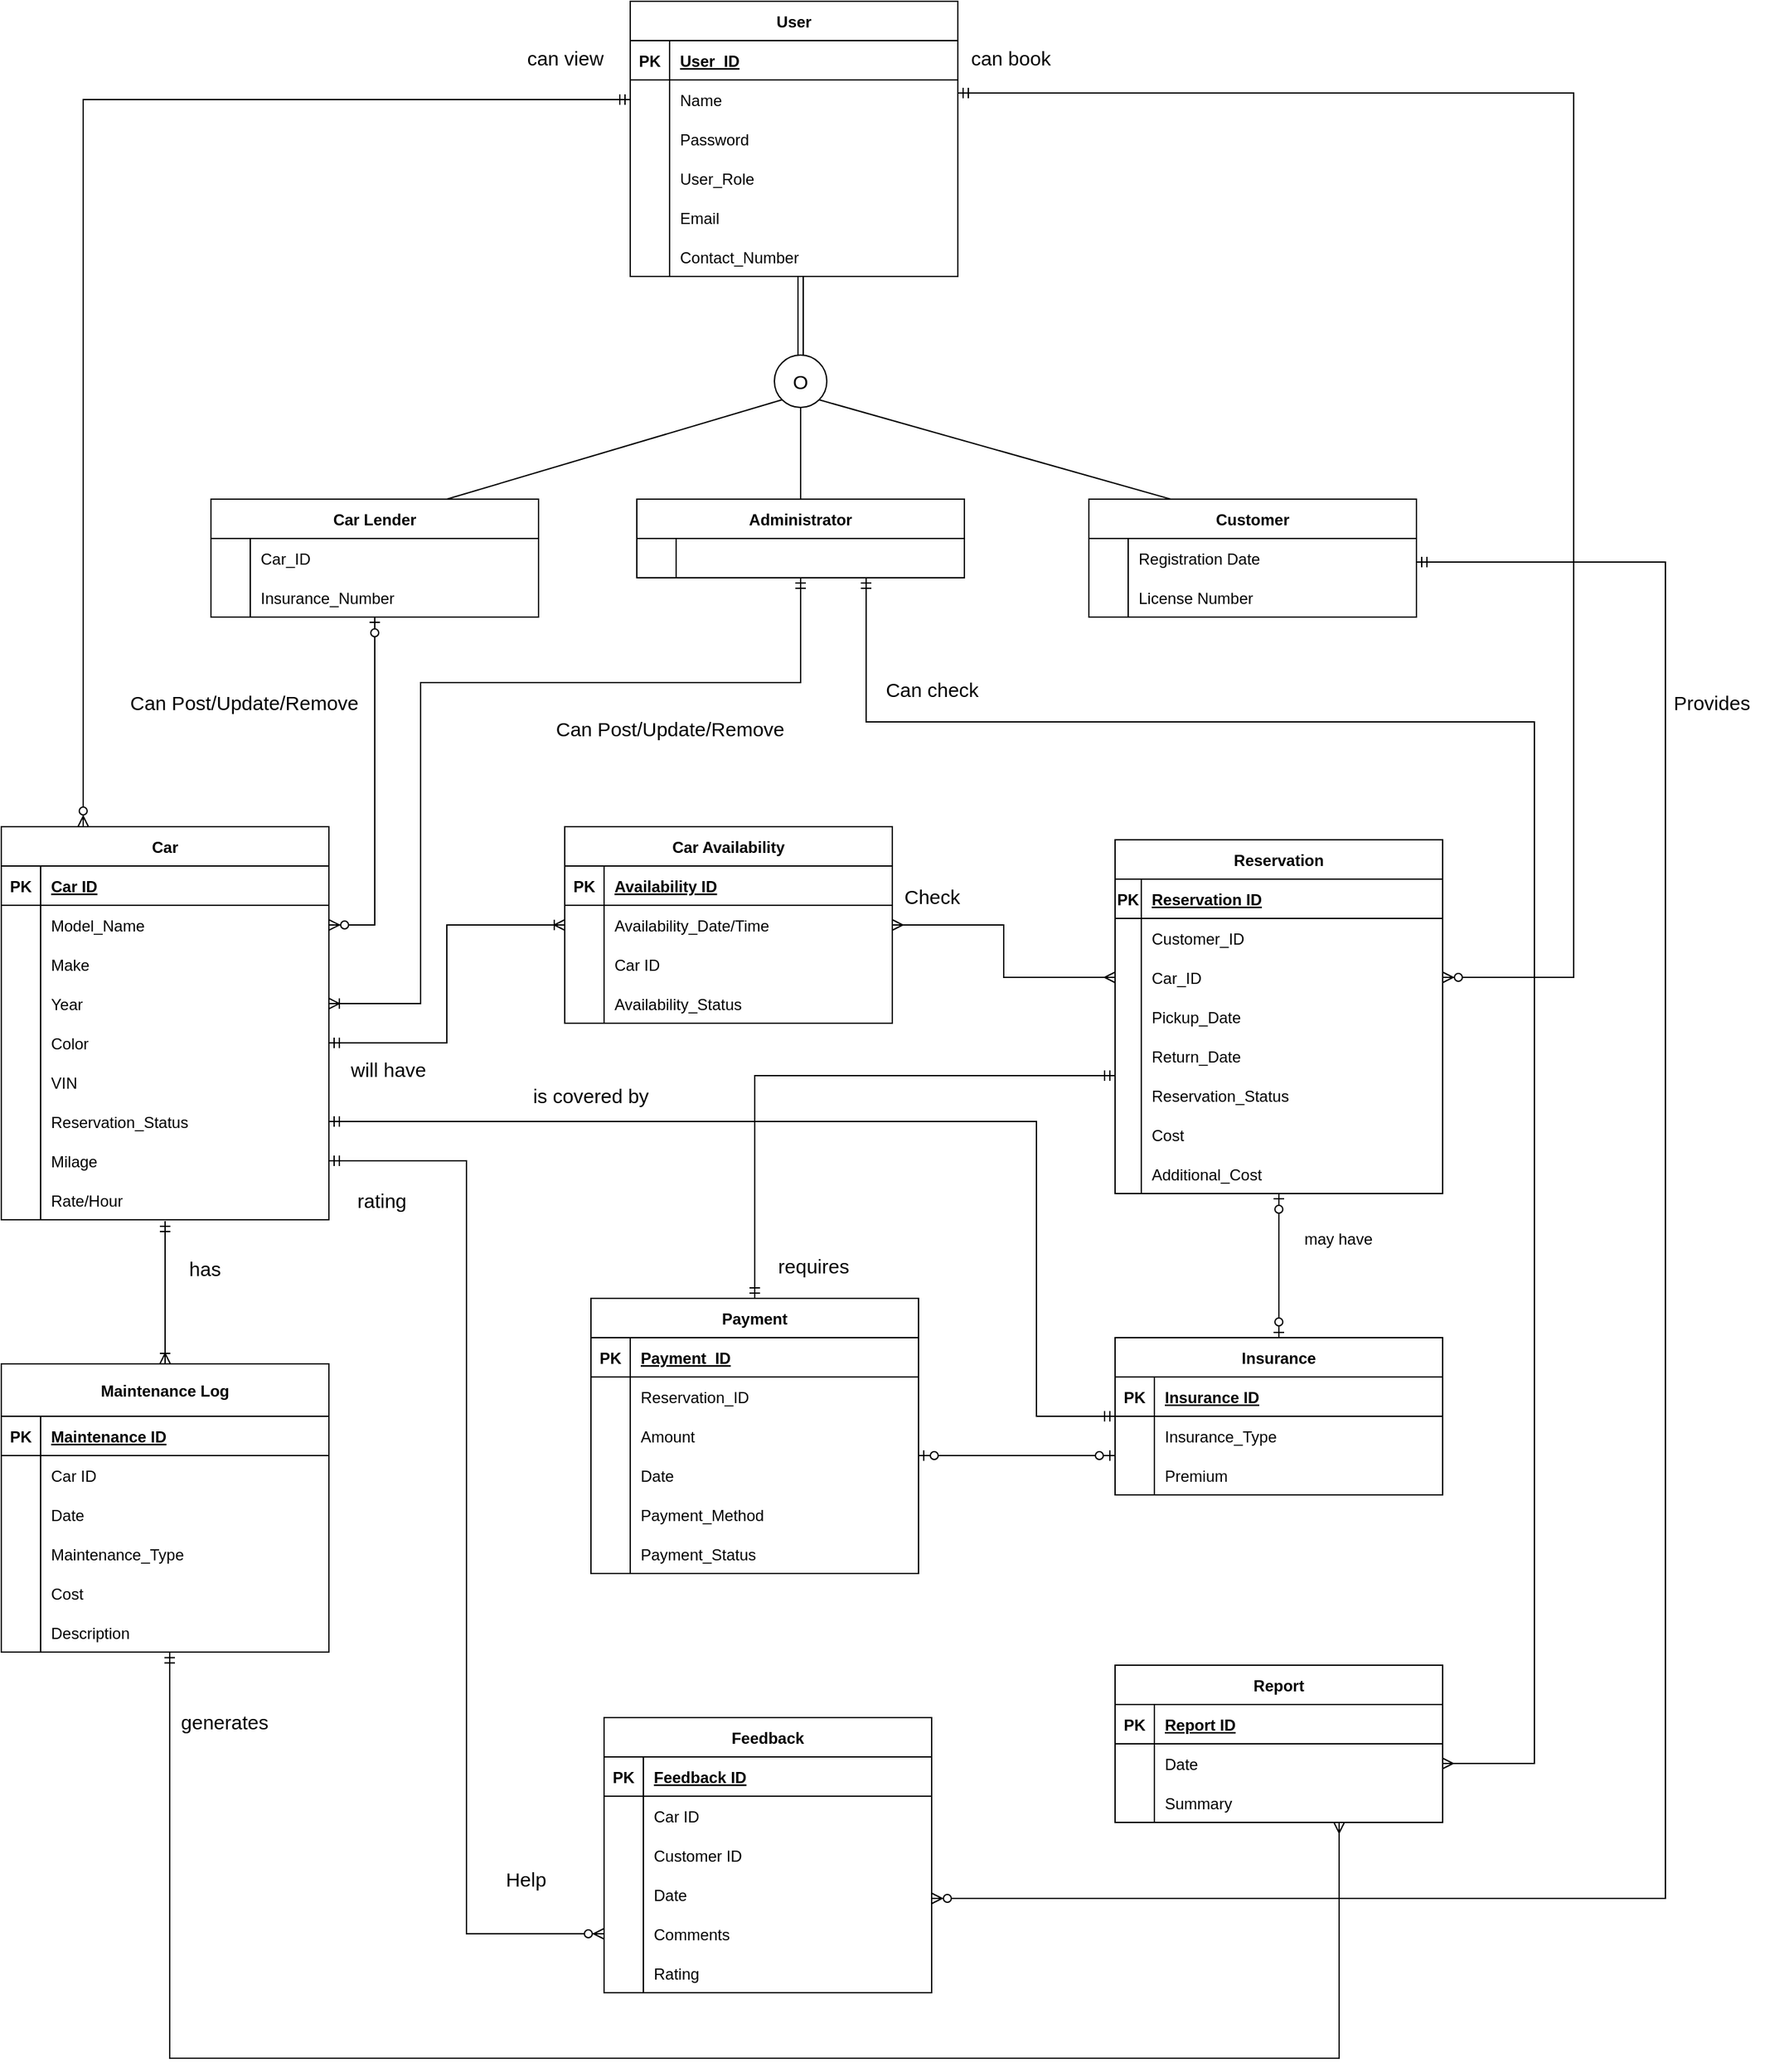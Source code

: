 <mxfile version="23.1.2" type="device">
  <diagram id="R2lEEEUBdFMjLlhIrx00" name="Page-1">
    <mxGraphModel dx="3475" dy="2513" grid="1" gridSize="10" guides="1" tooltips="1" connect="1" arrows="1" fold="1" page="1" pageScale="1" pageWidth="850" pageHeight="1100" math="0" shadow="0" extFonts="Permanent Marker^https://fonts.googleapis.com/css?family=Permanent+Marker">
      <root>
        <mxCell id="0" />
        <mxCell id="1" parent="0" />
        <mxCell id="C-vyLk0tnHw3VtMMgP7b-2" value="Customer" style="shape=table;startSize=30;container=1;collapsible=1;childLayout=tableLayout;fixedRows=1;rowLines=0;fontStyle=1;align=center;resizeLast=1;" parent="1" vertex="1">
          <mxGeometry x="220" y="-660" width="250" height="90" as="geometry" />
        </mxCell>
        <mxCell id="C-vyLk0tnHw3VtMMgP7b-6" value="" style="shape=partialRectangle;collapsible=0;dropTarget=0;pointerEvents=0;fillColor=none;points=[[0,0.5],[1,0.5]];portConstraint=eastwest;top=0;left=0;right=0;bottom=0;" parent="C-vyLk0tnHw3VtMMgP7b-2" vertex="1">
          <mxGeometry y="30" width="250" height="30" as="geometry" />
        </mxCell>
        <mxCell id="C-vyLk0tnHw3VtMMgP7b-7" value="" style="shape=partialRectangle;overflow=hidden;connectable=0;fillColor=none;top=0;left=0;bottom=0;right=0;" parent="C-vyLk0tnHw3VtMMgP7b-6" vertex="1">
          <mxGeometry width="30" height="30" as="geometry">
            <mxRectangle width="30" height="30" as="alternateBounds" />
          </mxGeometry>
        </mxCell>
        <mxCell id="C-vyLk0tnHw3VtMMgP7b-8" value="Registration Date" style="shape=partialRectangle;overflow=hidden;connectable=0;fillColor=none;top=0;left=0;bottom=0;right=0;align=left;spacingLeft=6;" parent="C-vyLk0tnHw3VtMMgP7b-6" vertex="1">
          <mxGeometry x="30" width="220" height="30" as="geometry">
            <mxRectangle width="220" height="30" as="alternateBounds" />
          </mxGeometry>
        </mxCell>
        <mxCell id="C-vyLk0tnHw3VtMMgP7b-9" value="" style="shape=partialRectangle;collapsible=0;dropTarget=0;pointerEvents=0;fillColor=none;points=[[0,0.5],[1,0.5]];portConstraint=eastwest;top=0;left=0;right=0;bottom=0;" parent="C-vyLk0tnHw3VtMMgP7b-2" vertex="1">
          <mxGeometry y="60" width="250" height="30" as="geometry" />
        </mxCell>
        <mxCell id="C-vyLk0tnHw3VtMMgP7b-10" value="" style="shape=partialRectangle;overflow=hidden;connectable=0;fillColor=none;top=0;left=0;bottom=0;right=0;" parent="C-vyLk0tnHw3VtMMgP7b-9" vertex="1">
          <mxGeometry width="30" height="30" as="geometry">
            <mxRectangle width="30" height="30" as="alternateBounds" />
          </mxGeometry>
        </mxCell>
        <mxCell id="C-vyLk0tnHw3VtMMgP7b-11" value="License Number" style="shape=partialRectangle;overflow=hidden;connectable=0;fillColor=none;top=0;left=0;bottom=0;right=0;align=left;spacingLeft=6;" parent="C-vyLk0tnHw3VtMMgP7b-9" vertex="1">
          <mxGeometry x="30" width="220" height="30" as="geometry">
            <mxRectangle width="220" height="30" as="alternateBounds" />
          </mxGeometry>
        </mxCell>
        <mxCell id="C-vyLk0tnHw3VtMMgP7b-13" value="Car Availability" style="shape=table;startSize=30;container=1;collapsible=1;childLayout=tableLayout;fixedRows=1;rowLines=0;fontStyle=1;align=center;resizeLast=1;" parent="1" vertex="1">
          <mxGeometry x="-180" y="-410" width="250" height="150" as="geometry" />
        </mxCell>
        <mxCell id="C-vyLk0tnHw3VtMMgP7b-14" value="" style="shape=partialRectangle;collapsible=0;dropTarget=0;pointerEvents=0;fillColor=none;points=[[0,0.5],[1,0.5]];portConstraint=eastwest;top=0;left=0;right=0;bottom=1;" parent="C-vyLk0tnHw3VtMMgP7b-13" vertex="1">
          <mxGeometry y="30" width="250" height="30" as="geometry" />
        </mxCell>
        <mxCell id="C-vyLk0tnHw3VtMMgP7b-15" value="PK" style="shape=partialRectangle;overflow=hidden;connectable=0;fillColor=none;top=0;left=0;bottom=0;right=0;fontStyle=1;" parent="C-vyLk0tnHw3VtMMgP7b-14" vertex="1">
          <mxGeometry width="30" height="30" as="geometry">
            <mxRectangle width="30" height="30" as="alternateBounds" />
          </mxGeometry>
        </mxCell>
        <mxCell id="C-vyLk0tnHw3VtMMgP7b-16" value="Availability ID" style="shape=partialRectangle;overflow=hidden;connectable=0;fillColor=none;top=0;left=0;bottom=0;right=0;align=left;spacingLeft=6;fontStyle=5;" parent="C-vyLk0tnHw3VtMMgP7b-14" vertex="1">
          <mxGeometry x="30" width="220" height="30" as="geometry">
            <mxRectangle width="220" height="30" as="alternateBounds" />
          </mxGeometry>
        </mxCell>
        <mxCell id="C-vyLk0tnHw3VtMMgP7b-17" value="" style="shape=partialRectangle;collapsible=0;dropTarget=0;pointerEvents=0;fillColor=none;points=[[0,0.5],[1,0.5]];portConstraint=eastwest;top=0;left=0;right=0;bottom=0;" parent="C-vyLk0tnHw3VtMMgP7b-13" vertex="1">
          <mxGeometry y="60" width="250" height="30" as="geometry" />
        </mxCell>
        <mxCell id="C-vyLk0tnHw3VtMMgP7b-18" value="" style="shape=partialRectangle;overflow=hidden;connectable=0;fillColor=none;top=0;left=0;bottom=0;right=0;" parent="C-vyLk0tnHw3VtMMgP7b-17" vertex="1">
          <mxGeometry width="30" height="30" as="geometry">
            <mxRectangle width="30" height="30" as="alternateBounds" />
          </mxGeometry>
        </mxCell>
        <mxCell id="C-vyLk0tnHw3VtMMgP7b-19" value="Availability_Date/Time" style="shape=partialRectangle;overflow=hidden;connectable=0;fillColor=none;top=0;left=0;bottom=0;right=0;align=left;spacingLeft=6;" parent="C-vyLk0tnHw3VtMMgP7b-17" vertex="1">
          <mxGeometry x="30" width="220" height="30" as="geometry">
            <mxRectangle width="220" height="30" as="alternateBounds" />
          </mxGeometry>
        </mxCell>
        <mxCell id="C-vyLk0tnHw3VtMMgP7b-20" value="" style="shape=partialRectangle;collapsible=0;dropTarget=0;pointerEvents=0;fillColor=none;points=[[0,0.5],[1,0.5]];portConstraint=eastwest;top=0;left=0;right=0;bottom=0;" parent="C-vyLk0tnHw3VtMMgP7b-13" vertex="1">
          <mxGeometry y="90" width="250" height="30" as="geometry" />
        </mxCell>
        <mxCell id="C-vyLk0tnHw3VtMMgP7b-21" value="" style="shape=partialRectangle;overflow=hidden;connectable=0;fillColor=none;top=0;left=0;bottom=0;right=0;" parent="C-vyLk0tnHw3VtMMgP7b-20" vertex="1">
          <mxGeometry width="30" height="30" as="geometry">
            <mxRectangle width="30" height="30" as="alternateBounds" />
          </mxGeometry>
        </mxCell>
        <mxCell id="C-vyLk0tnHw3VtMMgP7b-22" value="Car ID" style="shape=partialRectangle;overflow=hidden;connectable=0;fillColor=none;top=0;left=0;bottom=0;right=0;align=left;spacingLeft=6;" parent="C-vyLk0tnHw3VtMMgP7b-20" vertex="1">
          <mxGeometry x="30" width="220" height="30" as="geometry">
            <mxRectangle width="220" height="30" as="alternateBounds" />
          </mxGeometry>
        </mxCell>
        <mxCell id="JVOAu0LfJnrEGbg7MZvS-176" value="" style="shape=partialRectangle;collapsible=0;dropTarget=0;pointerEvents=0;fillColor=none;points=[[0,0.5],[1,0.5]];portConstraint=eastwest;top=0;left=0;right=0;bottom=0;" parent="C-vyLk0tnHw3VtMMgP7b-13" vertex="1">
          <mxGeometry y="120" width="250" height="30" as="geometry" />
        </mxCell>
        <mxCell id="JVOAu0LfJnrEGbg7MZvS-177" value="" style="shape=partialRectangle;overflow=hidden;connectable=0;fillColor=none;top=0;left=0;bottom=0;right=0;" parent="JVOAu0LfJnrEGbg7MZvS-176" vertex="1">
          <mxGeometry width="30" height="30" as="geometry">
            <mxRectangle width="30" height="30" as="alternateBounds" />
          </mxGeometry>
        </mxCell>
        <mxCell id="JVOAu0LfJnrEGbg7MZvS-178" value="Availability_Status" style="shape=partialRectangle;overflow=hidden;connectable=0;fillColor=none;top=0;left=0;bottom=0;right=0;align=left;spacingLeft=6;" parent="JVOAu0LfJnrEGbg7MZvS-176" vertex="1">
          <mxGeometry x="30" width="220" height="30" as="geometry">
            <mxRectangle width="220" height="30" as="alternateBounds" />
          </mxGeometry>
        </mxCell>
        <mxCell id="C-vyLk0tnHw3VtMMgP7b-23" value="Administrator" style="shape=table;startSize=30;container=1;collapsible=1;childLayout=tableLayout;fixedRows=1;rowLines=0;fontStyle=1;align=center;resizeLast=1;" parent="1" vertex="1">
          <mxGeometry x="-125" y="-660" width="250" height="60" as="geometry" />
        </mxCell>
        <mxCell id="C-vyLk0tnHw3VtMMgP7b-27" value="" style="shape=partialRectangle;collapsible=0;dropTarget=0;pointerEvents=0;fillColor=none;points=[[0,0.5],[1,0.5]];portConstraint=eastwest;top=0;left=0;right=0;bottom=0;" parent="C-vyLk0tnHw3VtMMgP7b-23" vertex="1">
          <mxGeometry y="30" width="250" height="30" as="geometry" />
        </mxCell>
        <mxCell id="C-vyLk0tnHw3VtMMgP7b-28" value="" style="shape=partialRectangle;overflow=hidden;connectable=0;fillColor=none;top=0;left=0;bottom=0;right=0;" parent="C-vyLk0tnHw3VtMMgP7b-27" vertex="1">
          <mxGeometry width="30" height="30" as="geometry">
            <mxRectangle width="30" height="30" as="alternateBounds" />
          </mxGeometry>
        </mxCell>
        <mxCell id="C-vyLk0tnHw3VtMMgP7b-29" value="" style="shape=partialRectangle;overflow=hidden;connectable=0;fillColor=none;top=0;left=0;bottom=0;right=0;align=left;spacingLeft=6;" parent="C-vyLk0tnHw3VtMMgP7b-27" vertex="1">
          <mxGeometry x="30" width="220" height="30" as="geometry">
            <mxRectangle width="220" height="30" as="alternateBounds" />
          </mxGeometry>
        </mxCell>
        <mxCell id="JVOAu0LfJnrEGbg7MZvS-1" value="Car" style="shape=table;startSize=30;container=1;collapsible=1;childLayout=tableLayout;fixedRows=1;rowLines=0;fontStyle=1;align=center;resizeLast=1;" parent="1" vertex="1">
          <mxGeometry x="-610" y="-410" width="250" height="300" as="geometry" />
        </mxCell>
        <mxCell id="JVOAu0LfJnrEGbg7MZvS-2" value="" style="shape=partialRectangle;collapsible=0;dropTarget=0;pointerEvents=0;fillColor=none;points=[[0,0.5],[1,0.5]];portConstraint=eastwest;top=0;left=0;right=0;bottom=1;" parent="JVOAu0LfJnrEGbg7MZvS-1" vertex="1">
          <mxGeometry y="30" width="250" height="30" as="geometry" />
        </mxCell>
        <mxCell id="JVOAu0LfJnrEGbg7MZvS-3" value="PK" style="shape=partialRectangle;overflow=hidden;connectable=0;fillColor=none;top=0;left=0;bottom=0;right=0;fontStyle=1;" parent="JVOAu0LfJnrEGbg7MZvS-2" vertex="1">
          <mxGeometry width="30" height="30" as="geometry">
            <mxRectangle width="30" height="30" as="alternateBounds" />
          </mxGeometry>
        </mxCell>
        <mxCell id="JVOAu0LfJnrEGbg7MZvS-4" value="Car ID" style="shape=partialRectangle;overflow=hidden;connectable=0;fillColor=none;top=0;left=0;bottom=0;right=0;align=left;spacingLeft=6;fontStyle=5;" parent="JVOAu0LfJnrEGbg7MZvS-2" vertex="1">
          <mxGeometry x="30" width="220" height="30" as="geometry">
            <mxRectangle width="220" height="30" as="alternateBounds" />
          </mxGeometry>
        </mxCell>
        <mxCell id="JVOAu0LfJnrEGbg7MZvS-5" value="" style="shape=partialRectangle;collapsible=0;dropTarget=0;pointerEvents=0;fillColor=none;points=[[0,0.5],[1,0.5]];portConstraint=eastwest;top=0;left=0;right=0;bottom=0;" parent="JVOAu0LfJnrEGbg7MZvS-1" vertex="1">
          <mxGeometry y="60" width="250" height="30" as="geometry" />
        </mxCell>
        <mxCell id="JVOAu0LfJnrEGbg7MZvS-6" value="" style="shape=partialRectangle;overflow=hidden;connectable=0;fillColor=none;top=0;left=0;bottom=0;right=0;" parent="JVOAu0LfJnrEGbg7MZvS-5" vertex="1">
          <mxGeometry width="30" height="30" as="geometry">
            <mxRectangle width="30" height="30" as="alternateBounds" />
          </mxGeometry>
        </mxCell>
        <mxCell id="JVOAu0LfJnrEGbg7MZvS-7" value="Model_Name" style="shape=partialRectangle;overflow=hidden;connectable=0;fillColor=none;top=0;left=0;bottom=0;right=0;align=left;spacingLeft=6;" parent="JVOAu0LfJnrEGbg7MZvS-5" vertex="1">
          <mxGeometry x="30" width="220" height="30" as="geometry">
            <mxRectangle width="220" height="30" as="alternateBounds" />
          </mxGeometry>
        </mxCell>
        <mxCell id="JVOAu0LfJnrEGbg7MZvS-92" value="" style="shape=partialRectangle;collapsible=0;dropTarget=0;pointerEvents=0;fillColor=none;points=[[0,0.5],[1,0.5]];portConstraint=eastwest;top=0;left=0;right=0;bottom=0;" parent="JVOAu0LfJnrEGbg7MZvS-1" vertex="1">
          <mxGeometry y="90" width="250" height="30" as="geometry" />
        </mxCell>
        <mxCell id="JVOAu0LfJnrEGbg7MZvS-93" value="" style="shape=partialRectangle;overflow=hidden;connectable=0;fillColor=none;top=0;left=0;bottom=0;right=0;" parent="JVOAu0LfJnrEGbg7MZvS-92" vertex="1">
          <mxGeometry width="30" height="30" as="geometry">
            <mxRectangle width="30" height="30" as="alternateBounds" />
          </mxGeometry>
        </mxCell>
        <mxCell id="JVOAu0LfJnrEGbg7MZvS-94" value="Make" style="shape=partialRectangle;overflow=hidden;connectable=0;fillColor=none;top=0;left=0;bottom=0;right=0;align=left;spacingLeft=6;" parent="JVOAu0LfJnrEGbg7MZvS-92" vertex="1">
          <mxGeometry x="30" width="220" height="30" as="geometry">
            <mxRectangle width="220" height="30" as="alternateBounds" />
          </mxGeometry>
        </mxCell>
        <mxCell id="JVOAu0LfJnrEGbg7MZvS-95" value="" style="shape=partialRectangle;collapsible=0;dropTarget=0;pointerEvents=0;fillColor=none;points=[[0,0.5],[1,0.5]];portConstraint=eastwest;top=0;left=0;right=0;bottom=0;" parent="JVOAu0LfJnrEGbg7MZvS-1" vertex="1">
          <mxGeometry y="120" width="250" height="30" as="geometry" />
        </mxCell>
        <mxCell id="JVOAu0LfJnrEGbg7MZvS-96" value="" style="shape=partialRectangle;overflow=hidden;connectable=0;fillColor=none;top=0;left=0;bottom=0;right=0;" parent="JVOAu0LfJnrEGbg7MZvS-95" vertex="1">
          <mxGeometry width="30" height="30" as="geometry">
            <mxRectangle width="30" height="30" as="alternateBounds" />
          </mxGeometry>
        </mxCell>
        <mxCell id="JVOAu0LfJnrEGbg7MZvS-97" value="Year" style="shape=partialRectangle;overflow=hidden;connectable=0;fillColor=none;top=0;left=0;bottom=0;right=0;align=left;spacingLeft=6;" parent="JVOAu0LfJnrEGbg7MZvS-95" vertex="1">
          <mxGeometry x="30" width="220" height="30" as="geometry">
            <mxRectangle width="220" height="30" as="alternateBounds" />
          </mxGeometry>
        </mxCell>
        <mxCell id="JVOAu0LfJnrEGbg7MZvS-98" value="" style="shape=partialRectangle;collapsible=0;dropTarget=0;pointerEvents=0;fillColor=none;points=[[0,0.5],[1,0.5]];portConstraint=eastwest;top=0;left=0;right=0;bottom=0;" parent="JVOAu0LfJnrEGbg7MZvS-1" vertex="1">
          <mxGeometry y="150" width="250" height="30" as="geometry" />
        </mxCell>
        <mxCell id="JVOAu0LfJnrEGbg7MZvS-99" value="" style="shape=partialRectangle;overflow=hidden;connectable=0;fillColor=none;top=0;left=0;bottom=0;right=0;" parent="JVOAu0LfJnrEGbg7MZvS-98" vertex="1">
          <mxGeometry width="30" height="30" as="geometry">
            <mxRectangle width="30" height="30" as="alternateBounds" />
          </mxGeometry>
        </mxCell>
        <mxCell id="JVOAu0LfJnrEGbg7MZvS-100" value="Color" style="shape=partialRectangle;overflow=hidden;connectable=0;fillColor=none;top=0;left=0;bottom=0;right=0;align=left;spacingLeft=6;" parent="JVOAu0LfJnrEGbg7MZvS-98" vertex="1">
          <mxGeometry x="30" width="220" height="30" as="geometry">
            <mxRectangle width="220" height="30" as="alternateBounds" />
          </mxGeometry>
        </mxCell>
        <mxCell id="JVOAu0LfJnrEGbg7MZvS-101" value="" style="shape=partialRectangle;collapsible=0;dropTarget=0;pointerEvents=0;fillColor=none;points=[[0,0.5],[1,0.5]];portConstraint=eastwest;top=0;left=0;right=0;bottom=0;" parent="JVOAu0LfJnrEGbg7MZvS-1" vertex="1">
          <mxGeometry y="180" width="250" height="30" as="geometry" />
        </mxCell>
        <mxCell id="JVOAu0LfJnrEGbg7MZvS-102" value="" style="shape=partialRectangle;overflow=hidden;connectable=0;fillColor=none;top=0;left=0;bottom=0;right=0;" parent="JVOAu0LfJnrEGbg7MZvS-101" vertex="1">
          <mxGeometry width="30" height="30" as="geometry">
            <mxRectangle width="30" height="30" as="alternateBounds" />
          </mxGeometry>
        </mxCell>
        <mxCell id="JVOAu0LfJnrEGbg7MZvS-103" value="VIN" style="shape=partialRectangle;overflow=hidden;connectable=0;fillColor=none;top=0;left=0;bottom=0;right=0;align=left;spacingLeft=6;" parent="JVOAu0LfJnrEGbg7MZvS-101" vertex="1">
          <mxGeometry x="30" width="220" height="30" as="geometry">
            <mxRectangle width="220" height="30" as="alternateBounds" />
          </mxGeometry>
        </mxCell>
        <mxCell id="JVOAu0LfJnrEGbg7MZvS-104" value="" style="shape=partialRectangle;collapsible=0;dropTarget=0;pointerEvents=0;fillColor=none;points=[[0,0.5],[1,0.5]];portConstraint=eastwest;top=0;left=0;right=0;bottom=0;" parent="JVOAu0LfJnrEGbg7MZvS-1" vertex="1">
          <mxGeometry y="210" width="250" height="30" as="geometry" />
        </mxCell>
        <mxCell id="JVOAu0LfJnrEGbg7MZvS-105" value="" style="shape=partialRectangle;overflow=hidden;connectable=0;fillColor=none;top=0;left=0;bottom=0;right=0;" parent="JVOAu0LfJnrEGbg7MZvS-104" vertex="1">
          <mxGeometry width="30" height="30" as="geometry">
            <mxRectangle width="30" height="30" as="alternateBounds" />
          </mxGeometry>
        </mxCell>
        <mxCell id="JVOAu0LfJnrEGbg7MZvS-106" value="Reservation_Status" style="shape=partialRectangle;overflow=hidden;connectable=0;fillColor=none;top=0;left=0;bottom=0;right=0;align=left;spacingLeft=6;" parent="JVOAu0LfJnrEGbg7MZvS-104" vertex="1">
          <mxGeometry x="30" width="220" height="30" as="geometry">
            <mxRectangle width="220" height="30" as="alternateBounds" />
          </mxGeometry>
        </mxCell>
        <mxCell id="JVOAu0LfJnrEGbg7MZvS-107" value="" style="shape=partialRectangle;collapsible=0;dropTarget=0;pointerEvents=0;fillColor=none;points=[[0,0.5],[1,0.5]];portConstraint=eastwest;top=0;left=0;right=0;bottom=0;" parent="JVOAu0LfJnrEGbg7MZvS-1" vertex="1">
          <mxGeometry y="240" width="250" height="30" as="geometry" />
        </mxCell>
        <mxCell id="JVOAu0LfJnrEGbg7MZvS-108" value="" style="shape=partialRectangle;overflow=hidden;connectable=0;fillColor=none;top=0;left=0;bottom=0;right=0;" parent="JVOAu0LfJnrEGbg7MZvS-107" vertex="1">
          <mxGeometry width="30" height="30" as="geometry">
            <mxRectangle width="30" height="30" as="alternateBounds" />
          </mxGeometry>
        </mxCell>
        <mxCell id="JVOAu0LfJnrEGbg7MZvS-109" value="Milage" style="shape=partialRectangle;overflow=hidden;connectable=0;fillColor=none;top=0;left=0;bottom=0;right=0;align=left;spacingLeft=6;" parent="JVOAu0LfJnrEGbg7MZvS-107" vertex="1">
          <mxGeometry x="30" width="220" height="30" as="geometry">
            <mxRectangle width="220" height="30" as="alternateBounds" />
          </mxGeometry>
        </mxCell>
        <mxCell id="JVOAu0LfJnrEGbg7MZvS-110" value="" style="shape=partialRectangle;collapsible=0;dropTarget=0;pointerEvents=0;fillColor=none;points=[[0,0.5],[1,0.5]];portConstraint=eastwest;top=0;left=0;right=0;bottom=0;" parent="JVOAu0LfJnrEGbg7MZvS-1" vertex="1">
          <mxGeometry y="270" width="250" height="30" as="geometry" />
        </mxCell>
        <mxCell id="JVOAu0LfJnrEGbg7MZvS-111" value="" style="shape=partialRectangle;overflow=hidden;connectable=0;fillColor=none;top=0;left=0;bottom=0;right=0;" parent="JVOAu0LfJnrEGbg7MZvS-110" vertex="1">
          <mxGeometry width="30" height="30" as="geometry">
            <mxRectangle width="30" height="30" as="alternateBounds" />
          </mxGeometry>
        </mxCell>
        <mxCell id="JVOAu0LfJnrEGbg7MZvS-112" value="Rate/Hour" style="shape=partialRectangle;overflow=hidden;connectable=0;fillColor=none;top=0;left=0;bottom=0;right=0;align=left;spacingLeft=6;" parent="JVOAu0LfJnrEGbg7MZvS-110" vertex="1">
          <mxGeometry x="30" width="220" height="30" as="geometry">
            <mxRectangle width="220" height="30" as="alternateBounds" />
          </mxGeometry>
        </mxCell>
        <mxCell id="JVOAu0LfJnrEGbg7MZvS-8" value="Reservation" style="shape=table;startSize=30;container=1;collapsible=1;childLayout=tableLayout;fixedRows=1;rowLines=0;fontStyle=1;align=center;resizeLast=1;" parent="1" vertex="1">
          <mxGeometry x="240" y="-400" width="250" height="270" as="geometry" />
        </mxCell>
        <mxCell id="JVOAu0LfJnrEGbg7MZvS-9" value="" style="shape=partialRectangle;collapsible=0;dropTarget=0;pointerEvents=0;fillColor=none;points=[[0,0.5],[1,0.5]];portConstraint=eastwest;top=0;left=0;right=0;bottom=1;" parent="JVOAu0LfJnrEGbg7MZvS-8" vertex="1">
          <mxGeometry y="30" width="250" height="30" as="geometry" />
        </mxCell>
        <mxCell id="JVOAu0LfJnrEGbg7MZvS-10" value="PK" style="shape=partialRectangle;overflow=hidden;connectable=0;fillColor=none;top=0;left=0;bottom=0;right=0;fontStyle=1;" parent="JVOAu0LfJnrEGbg7MZvS-9" vertex="1">
          <mxGeometry width="20" height="30" as="geometry">
            <mxRectangle width="20" height="30" as="alternateBounds" />
          </mxGeometry>
        </mxCell>
        <mxCell id="JVOAu0LfJnrEGbg7MZvS-11" value="Reservation ID" style="shape=partialRectangle;overflow=hidden;connectable=0;fillColor=none;top=0;left=0;bottom=0;right=0;align=left;spacingLeft=6;fontStyle=5;" parent="JVOAu0LfJnrEGbg7MZvS-9" vertex="1">
          <mxGeometry x="20" width="230" height="30" as="geometry">
            <mxRectangle width="230" height="30" as="alternateBounds" />
          </mxGeometry>
        </mxCell>
        <mxCell id="JVOAu0LfJnrEGbg7MZvS-12" value="" style="shape=partialRectangle;collapsible=0;dropTarget=0;pointerEvents=0;fillColor=none;points=[[0,0.5],[1,0.5]];portConstraint=eastwest;top=0;left=0;right=0;bottom=0;" parent="JVOAu0LfJnrEGbg7MZvS-8" vertex="1">
          <mxGeometry y="60" width="250" height="30" as="geometry" />
        </mxCell>
        <mxCell id="JVOAu0LfJnrEGbg7MZvS-13" value="" style="shape=partialRectangle;overflow=hidden;connectable=0;fillColor=none;top=0;left=0;bottom=0;right=0;" parent="JVOAu0LfJnrEGbg7MZvS-12" vertex="1">
          <mxGeometry width="20" height="30" as="geometry">
            <mxRectangle width="20" height="30" as="alternateBounds" />
          </mxGeometry>
        </mxCell>
        <mxCell id="JVOAu0LfJnrEGbg7MZvS-14" value="Customer_ID" style="shape=partialRectangle;overflow=hidden;connectable=0;fillColor=none;top=0;left=0;bottom=0;right=0;align=left;spacingLeft=6;" parent="JVOAu0LfJnrEGbg7MZvS-12" vertex="1">
          <mxGeometry x="20" width="230" height="30" as="geometry">
            <mxRectangle width="230" height="30" as="alternateBounds" />
          </mxGeometry>
        </mxCell>
        <mxCell id="JVOAu0LfJnrEGbg7MZvS-116" value="" style="shape=partialRectangle;collapsible=0;dropTarget=0;pointerEvents=0;fillColor=none;points=[[0,0.5],[1,0.5]];portConstraint=eastwest;top=0;left=0;right=0;bottom=0;" parent="JVOAu0LfJnrEGbg7MZvS-8" vertex="1">
          <mxGeometry y="90" width="250" height="30" as="geometry" />
        </mxCell>
        <mxCell id="JVOAu0LfJnrEGbg7MZvS-117" value="" style="shape=partialRectangle;overflow=hidden;connectable=0;fillColor=none;top=0;left=0;bottom=0;right=0;" parent="JVOAu0LfJnrEGbg7MZvS-116" vertex="1">
          <mxGeometry width="20" height="30" as="geometry">
            <mxRectangle width="20" height="30" as="alternateBounds" />
          </mxGeometry>
        </mxCell>
        <mxCell id="JVOAu0LfJnrEGbg7MZvS-118" value="Car_ID" style="shape=partialRectangle;overflow=hidden;connectable=0;fillColor=none;top=0;left=0;bottom=0;right=0;align=left;spacingLeft=6;" parent="JVOAu0LfJnrEGbg7MZvS-116" vertex="1">
          <mxGeometry x="20" width="230" height="30" as="geometry">
            <mxRectangle width="230" height="30" as="alternateBounds" />
          </mxGeometry>
        </mxCell>
        <mxCell id="JVOAu0LfJnrEGbg7MZvS-119" value="" style="shape=partialRectangle;collapsible=0;dropTarget=0;pointerEvents=0;fillColor=none;points=[[0,0.5],[1,0.5]];portConstraint=eastwest;top=0;left=0;right=0;bottom=0;" parent="JVOAu0LfJnrEGbg7MZvS-8" vertex="1">
          <mxGeometry y="120" width="250" height="30" as="geometry" />
        </mxCell>
        <mxCell id="JVOAu0LfJnrEGbg7MZvS-120" value="" style="shape=partialRectangle;overflow=hidden;connectable=0;fillColor=none;top=0;left=0;bottom=0;right=0;" parent="JVOAu0LfJnrEGbg7MZvS-119" vertex="1">
          <mxGeometry width="20" height="30" as="geometry">
            <mxRectangle width="20" height="30" as="alternateBounds" />
          </mxGeometry>
        </mxCell>
        <mxCell id="JVOAu0LfJnrEGbg7MZvS-121" value="Pickup_Date" style="shape=partialRectangle;overflow=hidden;connectable=0;fillColor=none;top=0;left=0;bottom=0;right=0;align=left;spacingLeft=6;" parent="JVOAu0LfJnrEGbg7MZvS-119" vertex="1">
          <mxGeometry x="20" width="230" height="30" as="geometry">
            <mxRectangle width="230" height="30" as="alternateBounds" />
          </mxGeometry>
        </mxCell>
        <mxCell id="JVOAu0LfJnrEGbg7MZvS-122" value="" style="shape=partialRectangle;collapsible=0;dropTarget=0;pointerEvents=0;fillColor=none;points=[[0,0.5],[1,0.5]];portConstraint=eastwest;top=0;left=0;right=0;bottom=0;" parent="JVOAu0LfJnrEGbg7MZvS-8" vertex="1">
          <mxGeometry y="150" width="250" height="30" as="geometry" />
        </mxCell>
        <mxCell id="JVOAu0LfJnrEGbg7MZvS-123" value="" style="shape=partialRectangle;overflow=hidden;connectable=0;fillColor=none;top=0;left=0;bottom=0;right=0;" parent="JVOAu0LfJnrEGbg7MZvS-122" vertex="1">
          <mxGeometry width="20" height="30" as="geometry">
            <mxRectangle width="20" height="30" as="alternateBounds" />
          </mxGeometry>
        </mxCell>
        <mxCell id="JVOAu0LfJnrEGbg7MZvS-124" value="Return_Date" style="shape=partialRectangle;overflow=hidden;connectable=0;fillColor=none;top=0;left=0;bottom=0;right=0;align=left;spacingLeft=6;" parent="JVOAu0LfJnrEGbg7MZvS-122" vertex="1">
          <mxGeometry x="20" width="230" height="30" as="geometry">
            <mxRectangle width="230" height="30" as="alternateBounds" />
          </mxGeometry>
        </mxCell>
        <mxCell id="JVOAu0LfJnrEGbg7MZvS-125" value="" style="shape=partialRectangle;collapsible=0;dropTarget=0;pointerEvents=0;fillColor=none;points=[[0,0.5],[1,0.5]];portConstraint=eastwest;top=0;left=0;right=0;bottom=0;" parent="JVOAu0LfJnrEGbg7MZvS-8" vertex="1">
          <mxGeometry y="180" width="250" height="30" as="geometry" />
        </mxCell>
        <mxCell id="JVOAu0LfJnrEGbg7MZvS-126" value="" style="shape=partialRectangle;overflow=hidden;connectable=0;fillColor=none;top=0;left=0;bottom=0;right=0;" parent="JVOAu0LfJnrEGbg7MZvS-125" vertex="1">
          <mxGeometry width="20" height="30" as="geometry">
            <mxRectangle width="20" height="30" as="alternateBounds" />
          </mxGeometry>
        </mxCell>
        <mxCell id="JVOAu0LfJnrEGbg7MZvS-127" value="Reservation_Status" style="shape=partialRectangle;overflow=hidden;connectable=0;fillColor=none;top=0;left=0;bottom=0;right=0;align=left;spacingLeft=6;" parent="JVOAu0LfJnrEGbg7MZvS-125" vertex="1">
          <mxGeometry x="20" width="230" height="30" as="geometry">
            <mxRectangle width="230" height="30" as="alternateBounds" />
          </mxGeometry>
        </mxCell>
        <mxCell id="JVOAu0LfJnrEGbg7MZvS-128" value="" style="shape=partialRectangle;collapsible=0;dropTarget=0;pointerEvents=0;fillColor=none;points=[[0,0.5],[1,0.5]];portConstraint=eastwest;top=0;left=0;right=0;bottom=0;" parent="JVOAu0LfJnrEGbg7MZvS-8" vertex="1">
          <mxGeometry y="210" width="250" height="30" as="geometry" />
        </mxCell>
        <mxCell id="JVOAu0LfJnrEGbg7MZvS-129" value="" style="shape=partialRectangle;overflow=hidden;connectable=0;fillColor=none;top=0;left=0;bottom=0;right=0;" parent="JVOAu0LfJnrEGbg7MZvS-128" vertex="1">
          <mxGeometry width="20" height="30" as="geometry">
            <mxRectangle width="20" height="30" as="alternateBounds" />
          </mxGeometry>
        </mxCell>
        <mxCell id="JVOAu0LfJnrEGbg7MZvS-130" value="Cost" style="shape=partialRectangle;overflow=hidden;connectable=0;fillColor=none;top=0;left=0;bottom=0;right=0;align=left;spacingLeft=6;" parent="JVOAu0LfJnrEGbg7MZvS-128" vertex="1">
          <mxGeometry x="20" width="230" height="30" as="geometry">
            <mxRectangle width="230" height="30" as="alternateBounds" />
          </mxGeometry>
        </mxCell>
        <mxCell id="JVOAu0LfJnrEGbg7MZvS-131" value="" style="shape=partialRectangle;collapsible=0;dropTarget=0;pointerEvents=0;fillColor=none;points=[[0,0.5],[1,0.5]];portConstraint=eastwest;top=0;left=0;right=0;bottom=0;" parent="JVOAu0LfJnrEGbg7MZvS-8" vertex="1">
          <mxGeometry y="240" width="250" height="30" as="geometry" />
        </mxCell>
        <mxCell id="JVOAu0LfJnrEGbg7MZvS-132" value="" style="shape=partialRectangle;overflow=hidden;connectable=0;fillColor=none;top=0;left=0;bottom=0;right=0;" parent="JVOAu0LfJnrEGbg7MZvS-131" vertex="1">
          <mxGeometry width="20" height="30" as="geometry">
            <mxRectangle width="20" height="30" as="alternateBounds" />
          </mxGeometry>
        </mxCell>
        <mxCell id="JVOAu0LfJnrEGbg7MZvS-133" value="Additional_Cost" style="shape=partialRectangle;overflow=hidden;connectable=0;fillColor=none;top=0;left=0;bottom=0;right=0;align=left;spacingLeft=6;" parent="JVOAu0LfJnrEGbg7MZvS-131" vertex="1">
          <mxGeometry x="20" width="230" height="30" as="geometry">
            <mxRectangle width="230" height="30" as="alternateBounds" />
          </mxGeometry>
        </mxCell>
        <mxCell id="JVOAu0LfJnrEGbg7MZvS-15" value="Insurance" style="shape=table;startSize=30;container=1;collapsible=1;childLayout=tableLayout;fixedRows=1;rowLines=0;fontStyle=1;align=center;resizeLast=1;" parent="1" vertex="1">
          <mxGeometry x="240" y="-20" width="250" height="120" as="geometry" />
        </mxCell>
        <mxCell id="JVOAu0LfJnrEGbg7MZvS-16" value="" style="shape=partialRectangle;collapsible=0;dropTarget=0;pointerEvents=0;fillColor=none;points=[[0,0.5],[1,0.5]];portConstraint=eastwest;top=0;left=0;right=0;bottom=1;" parent="JVOAu0LfJnrEGbg7MZvS-15" vertex="1">
          <mxGeometry y="30" width="250" height="30" as="geometry" />
        </mxCell>
        <mxCell id="JVOAu0LfJnrEGbg7MZvS-17" value="PK" style="shape=partialRectangle;overflow=hidden;connectable=0;fillColor=none;top=0;left=0;bottom=0;right=0;fontStyle=1;" parent="JVOAu0LfJnrEGbg7MZvS-16" vertex="1">
          <mxGeometry width="30" height="30" as="geometry">
            <mxRectangle width="30" height="30" as="alternateBounds" />
          </mxGeometry>
        </mxCell>
        <mxCell id="JVOAu0LfJnrEGbg7MZvS-18" value="Insurance ID" style="shape=partialRectangle;overflow=hidden;connectable=0;fillColor=none;top=0;left=0;bottom=0;right=0;align=left;spacingLeft=6;fontStyle=5;" parent="JVOAu0LfJnrEGbg7MZvS-16" vertex="1">
          <mxGeometry x="30" width="220" height="30" as="geometry">
            <mxRectangle width="220" height="30" as="alternateBounds" />
          </mxGeometry>
        </mxCell>
        <mxCell id="JVOAu0LfJnrEGbg7MZvS-19" value="" style="shape=partialRectangle;collapsible=0;dropTarget=0;pointerEvents=0;fillColor=none;points=[[0,0.5],[1,0.5]];portConstraint=eastwest;top=0;left=0;right=0;bottom=0;" parent="JVOAu0LfJnrEGbg7MZvS-15" vertex="1">
          <mxGeometry y="60" width="250" height="30" as="geometry" />
        </mxCell>
        <mxCell id="JVOAu0LfJnrEGbg7MZvS-20" value="" style="shape=partialRectangle;overflow=hidden;connectable=0;fillColor=none;top=0;left=0;bottom=0;right=0;" parent="JVOAu0LfJnrEGbg7MZvS-19" vertex="1">
          <mxGeometry width="30" height="30" as="geometry">
            <mxRectangle width="30" height="30" as="alternateBounds" />
          </mxGeometry>
        </mxCell>
        <mxCell id="JVOAu0LfJnrEGbg7MZvS-21" value="Insurance_Type" style="shape=partialRectangle;overflow=hidden;connectable=0;fillColor=none;top=0;left=0;bottom=0;right=0;align=left;spacingLeft=6;" parent="JVOAu0LfJnrEGbg7MZvS-19" vertex="1">
          <mxGeometry x="30" width="220" height="30" as="geometry">
            <mxRectangle width="220" height="30" as="alternateBounds" />
          </mxGeometry>
        </mxCell>
        <mxCell id="JVOAu0LfJnrEGbg7MZvS-173" value="" style="shape=partialRectangle;collapsible=0;dropTarget=0;pointerEvents=0;fillColor=none;points=[[0,0.5],[1,0.5]];portConstraint=eastwest;top=0;left=0;right=0;bottom=0;" parent="JVOAu0LfJnrEGbg7MZvS-15" vertex="1">
          <mxGeometry y="90" width="250" height="30" as="geometry" />
        </mxCell>
        <mxCell id="JVOAu0LfJnrEGbg7MZvS-174" value="" style="shape=partialRectangle;overflow=hidden;connectable=0;fillColor=none;top=0;left=0;bottom=0;right=0;" parent="JVOAu0LfJnrEGbg7MZvS-173" vertex="1">
          <mxGeometry width="30" height="30" as="geometry">
            <mxRectangle width="30" height="30" as="alternateBounds" />
          </mxGeometry>
        </mxCell>
        <mxCell id="JVOAu0LfJnrEGbg7MZvS-175" value="Premium" style="shape=partialRectangle;overflow=hidden;connectable=0;fillColor=none;top=0;left=0;bottom=0;right=0;align=left;spacingLeft=6;" parent="JVOAu0LfJnrEGbg7MZvS-173" vertex="1">
          <mxGeometry x="30" width="220" height="30" as="geometry">
            <mxRectangle width="220" height="30" as="alternateBounds" />
          </mxGeometry>
        </mxCell>
        <mxCell id="JVOAu0LfJnrEGbg7MZvS-22" value="Payment" style="shape=table;startSize=30;container=1;collapsible=1;childLayout=tableLayout;fixedRows=1;rowLines=0;fontStyle=1;align=center;resizeLast=1;" parent="1" vertex="1">
          <mxGeometry x="-160" y="-50" width="250" height="210" as="geometry" />
        </mxCell>
        <mxCell id="JVOAu0LfJnrEGbg7MZvS-23" value="" style="shape=partialRectangle;collapsible=0;dropTarget=0;pointerEvents=0;fillColor=none;points=[[0,0.5],[1,0.5]];portConstraint=eastwest;top=0;left=0;right=0;bottom=1;" parent="JVOAu0LfJnrEGbg7MZvS-22" vertex="1">
          <mxGeometry y="30" width="250" height="30" as="geometry" />
        </mxCell>
        <mxCell id="JVOAu0LfJnrEGbg7MZvS-24" value="PK" style="shape=partialRectangle;overflow=hidden;connectable=0;fillColor=none;top=0;left=0;bottom=0;right=0;fontStyle=1;" parent="JVOAu0LfJnrEGbg7MZvS-23" vertex="1">
          <mxGeometry width="30" height="30" as="geometry">
            <mxRectangle width="30" height="30" as="alternateBounds" />
          </mxGeometry>
        </mxCell>
        <mxCell id="JVOAu0LfJnrEGbg7MZvS-25" value="Payment_ID" style="shape=partialRectangle;overflow=hidden;connectable=0;fillColor=none;top=0;left=0;bottom=0;right=0;align=left;spacingLeft=6;fontStyle=5;" parent="JVOAu0LfJnrEGbg7MZvS-23" vertex="1">
          <mxGeometry x="30" width="220" height="30" as="geometry">
            <mxRectangle width="220" height="30" as="alternateBounds" />
          </mxGeometry>
        </mxCell>
        <mxCell id="JVOAu0LfJnrEGbg7MZvS-26" value="" style="shape=partialRectangle;collapsible=0;dropTarget=0;pointerEvents=0;fillColor=none;points=[[0,0.5],[1,0.5]];portConstraint=eastwest;top=0;left=0;right=0;bottom=0;" parent="JVOAu0LfJnrEGbg7MZvS-22" vertex="1">
          <mxGeometry y="60" width="250" height="30" as="geometry" />
        </mxCell>
        <mxCell id="JVOAu0LfJnrEGbg7MZvS-27" value="" style="shape=partialRectangle;overflow=hidden;connectable=0;fillColor=none;top=0;left=0;bottom=0;right=0;" parent="JVOAu0LfJnrEGbg7MZvS-26" vertex="1">
          <mxGeometry width="30" height="30" as="geometry">
            <mxRectangle width="30" height="30" as="alternateBounds" />
          </mxGeometry>
        </mxCell>
        <mxCell id="JVOAu0LfJnrEGbg7MZvS-28" value="Reservation_ID" style="shape=partialRectangle;overflow=hidden;connectable=0;fillColor=none;top=0;left=0;bottom=0;right=0;align=left;spacingLeft=6;" parent="JVOAu0LfJnrEGbg7MZvS-26" vertex="1">
          <mxGeometry x="30" width="220" height="30" as="geometry">
            <mxRectangle width="220" height="30" as="alternateBounds" />
          </mxGeometry>
        </mxCell>
        <mxCell id="JVOAu0LfJnrEGbg7MZvS-134" value="" style="shape=partialRectangle;collapsible=0;dropTarget=0;pointerEvents=0;fillColor=none;points=[[0,0.5],[1,0.5]];portConstraint=eastwest;top=0;left=0;right=0;bottom=0;" parent="JVOAu0LfJnrEGbg7MZvS-22" vertex="1">
          <mxGeometry y="90" width="250" height="30" as="geometry" />
        </mxCell>
        <mxCell id="JVOAu0LfJnrEGbg7MZvS-135" value="" style="shape=partialRectangle;overflow=hidden;connectable=0;fillColor=none;top=0;left=0;bottom=0;right=0;" parent="JVOAu0LfJnrEGbg7MZvS-134" vertex="1">
          <mxGeometry width="30" height="30" as="geometry">
            <mxRectangle width="30" height="30" as="alternateBounds" />
          </mxGeometry>
        </mxCell>
        <mxCell id="JVOAu0LfJnrEGbg7MZvS-136" value="Amount" style="shape=partialRectangle;overflow=hidden;connectable=0;fillColor=none;top=0;left=0;bottom=0;right=0;align=left;spacingLeft=6;" parent="JVOAu0LfJnrEGbg7MZvS-134" vertex="1">
          <mxGeometry x="30" width="220" height="30" as="geometry">
            <mxRectangle width="220" height="30" as="alternateBounds" />
          </mxGeometry>
        </mxCell>
        <mxCell id="JVOAu0LfJnrEGbg7MZvS-137" value="" style="shape=partialRectangle;collapsible=0;dropTarget=0;pointerEvents=0;fillColor=none;points=[[0,0.5],[1,0.5]];portConstraint=eastwest;top=0;left=0;right=0;bottom=0;" parent="JVOAu0LfJnrEGbg7MZvS-22" vertex="1">
          <mxGeometry y="120" width="250" height="30" as="geometry" />
        </mxCell>
        <mxCell id="JVOAu0LfJnrEGbg7MZvS-138" value="" style="shape=partialRectangle;overflow=hidden;connectable=0;fillColor=none;top=0;left=0;bottom=0;right=0;" parent="JVOAu0LfJnrEGbg7MZvS-137" vertex="1">
          <mxGeometry width="30" height="30" as="geometry">
            <mxRectangle width="30" height="30" as="alternateBounds" />
          </mxGeometry>
        </mxCell>
        <mxCell id="JVOAu0LfJnrEGbg7MZvS-139" value="Date" style="shape=partialRectangle;overflow=hidden;connectable=0;fillColor=none;top=0;left=0;bottom=0;right=0;align=left;spacingLeft=6;" parent="JVOAu0LfJnrEGbg7MZvS-137" vertex="1">
          <mxGeometry x="30" width="220" height="30" as="geometry">
            <mxRectangle width="220" height="30" as="alternateBounds" />
          </mxGeometry>
        </mxCell>
        <mxCell id="JVOAu0LfJnrEGbg7MZvS-140" value="" style="shape=partialRectangle;collapsible=0;dropTarget=0;pointerEvents=0;fillColor=none;points=[[0,0.5],[1,0.5]];portConstraint=eastwest;top=0;left=0;right=0;bottom=0;" parent="JVOAu0LfJnrEGbg7MZvS-22" vertex="1">
          <mxGeometry y="150" width="250" height="30" as="geometry" />
        </mxCell>
        <mxCell id="JVOAu0LfJnrEGbg7MZvS-141" value="" style="shape=partialRectangle;overflow=hidden;connectable=0;fillColor=none;top=0;left=0;bottom=0;right=0;" parent="JVOAu0LfJnrEGbg7MZvS-140" vertex="1">
          <mxGeometry width="30" height="30" as="geometry">
            <mxRectangle width="30" height="30" as="alternateBounds" />
          </mxGeometry>
        </mxCell>
        <mxCell id="JVOAu0LfJnrEGbg7MZvS-142" value="Payment_Method" style="shape=partialRectangle;overflow=hidden;connectable=0;fillColor=none;top=0;left=0;bottom=0;right=0;align=left;spacingLeft=6;" parent="JVOAu0LfJnrEGbg7MZvS-140" vertex="1">
          <mxGeometry x="30" width="220" height="30" as="geometry">
            <mxRectangle width="220" height="30" as="alternateBounds" />
          </mxGeometry>
        </mxCell>
        <mxCell id="JVOAu0LfJnrEGbg7MZvS-143" value="" style="shape=partialRectangle;collapsible=0;dropTarget=0;pointerEvents=0;fillColor=none;points=[[0,0.5],[1,0.5]];portConstraint=eastwest;top=0;left=0;right=0;bottom=0;" parent="JVOAu0LfJnrEGbg7MZvS-22" vertex="1">
          <mxGeometry y="180" width="250" height="30" as="geometry" />
        </mxCell>
        <mxCell id="JVOAu0LfJnrEGbg7MZvS-144" value="" style="shape=partialRectangle;overflow=hidden;connectable=0;fillColor=none;top=0;left=0;bottom=0;right=0;" parent="JVOAu0LfJnrEGbg7MZvS-143" vertex="1">
          <mxGeometry width="30" height="30" as="geometry">
            <mxRectangle width="30" height="30" as="alternateBounds" />
          </mxGeometry>
        </mxCell>
        <mxCell id="JVOAu0LfJnrEGbg7MZvS-145" value="Payment_Status" style="shape=partialRectangle;overflow=hidden;connectable=0;fillColor=none;top=0;left=0;bottom=0;right=0;align=left;spacingLeft=6;" parent="JVOAu0LfJnrEGbg7MZvS-143" vertex="1">
          <mxGeometry x="30" width="220" height="30" as="geometry">
            <mxRectangle width="220" height="30" as="alternateBounds" />
          </mxGeometry>
        </mxCell>
        <mxCell id="JVOAu0LfJnrEGbg7MZvS-29" value="User" style="shape=table;startSize=30;container=1;collapsible=1;childLayout=tableLayout;fixedRows=1;rowLines=0;fontStyle=1;align=center;resizeLast=1;" parent="1" vertex="1">
          <mxGeometry x="-130" y="-1040" width="250" height="210" as="geometry" />
        </mxCell>
        <mxCell id="JVOAu0LfJnrEGbg7MZvS-30" value="" style="shape=partialRectangle;collapsible=0;dropTarget=0;pointerEvents=0;fillColor=none;points=[[0,0.5],[1,0.5]];portConstraint=eastwest;top=0;left=0;right=0;bottom=1;" parent="JVOAu0LfJnrEGbg7MZvS-29" vertex="1">
          <mxGeometry y="30" width="250" height="30" as="geometry" />
        </mxCell>
        <mxCell id="JVOAu0LfJnrEGbg7MZvS-31" value="PK" style="shape=partialRectangle;overflow=hidden;connectable=0;fillColor=none;top=0;left=0;bottom=0;right=0;fontStyle=1;" parent="JVOAu0LfJnrEGbg7MZvS-30" vertex="1">
          <mxGeometry width="30" height="30" as="geometry">
            <mxRectangle width="30" height="30" as="alternateBounds" />
          </mxGeometry>
        </mxCell>
        <mxCell id="JVOAu0LfJnrEGbg7MZvS-32" value="User_ID" style="shape=partialRectangle;overflow=hidden;connectable=0;fillColor=none;top=0;left=0;bottom=0;right=0;align=left;spacingLeft=6;fontStyle=5;" parent="JVOAu0LfJnrEGbg7MZvS-30" vertex="1">
          <mxGeometry x="30" width="220" height="30" as="geometry">
            <mxRectangle width="220" height="30" as="alternateBounds" />
          </mxGeometry>
        </mxCell>
        <mxCell id="JVOAu0LfJnrEGbg7MZvS-33" value="" style="shape=partialRectangle;collapsible=0;dropTarget=0;pointerEvents=0;fillColor=none;points=[[0,0.5],[1,0.5]];portConstraint=eastwest;top=0;left=0;right=0;bottom=0;" parent="JVOAu0LfJnrEGbg7MZvS-29" vertex="1">
          <mxGeometry y="60" width="250" height="30" as="geometry" />
        </mxCell>
        <mxCell id="JVOAu0LfJnrEGbg7MZvS-34" value="" style="shape=partialRectangle;overflow=hidden;connectable=0;fillColor=none;top=0;left=0;bottom=0;right=0;" parent="JVOAu0LfJnrEGbg7MZvS-33" vertex="1">
          <mxGeometry width="30" height="30" as="geometry">
            <mxRectangle width="30" height="30" as="alternateBounds" />
          </mxGeometry>
        </mxCell>
        <mxCell id="JVOAu0LfJnrEGbg7MZvS-35" value="Name" style="shape=partialRectangle;overflow=hidden;connectable=0;fillColor=none;top=0;left=0;bottom=0;right=0;align=left;spacingLeft=6;" parent="JVOAu0LfJnrEGbg7MZvS-33" vertex="1">
          <mxGeometry x="30" width="220" height="30" as="geometry">
            <mxRectangle width="220" height="30" as="alternateBounds" />
          </mxGeometry>
        </mxCell>
        <mxCell id="JVOAu0LfJnrEGbg7MZvS-146" value="" style="shape=partialRectangle;collapsible=0;dropTarget=0;pointerEvents=0;fillColor=none;points=[[0,0.5],[1,0.5]];portConstraint=eastwest;top=0;left=0;right=0;bottom=0;" parent="JVOAu0LfJnrEGbg7MZvS-29" vertex="1">
          <mxGeometry y="90" width="250" height="30" as="geometry" />
        </mxCell>
        <mxCell id="JVOAu0LfJnrEGbg7MZvS-147" value="" style="shape=partialRectangle;overflow=hidden;connectable=0;fillColor=none;top=0;left=0;bottom=0;right=0;" parent="JVOAu0LfJnrEGbg7MZvS-146" vertex="1">
          <mxGeometry width="30" height="30" as="geometry">
            <mxRectangle width="30" height="30" as="alternateBounds" />
          </mxGeometry>
        </mxCell>
        <mxCell id="JVOAu0LfJnrEGbg7MZvS-148" value="Password" style="shape=partialRectangle;overflow=hidden;connectable=0;fillColor=none;top=0;left=0;bottom=0;right=0;align=left;spacingLeft=6;" parent="JVOAu0LfJnrEGbg7MZvS-146" vertex="1">
          <mxGeometry x="30" width="220" height="30" as="geometry">
            <mxRectangle width="220" height="30" as="alternateBounds" />
          </mxGeometry>
        </mxCell>
        <mxCell id="JVOAu0LfJnrEGbg7MZvS-149" value="" style="shape=partialRectangle;collapsible=0;dropTarget=0;pointerEvents=0;fillColor=none;points=[[0,0.5],[1,0.5]];portConstraint=eastwest;top=0;left=0;right=0;bottom=0;" parent="JVOAu0LfJnrEGbg7MZvS-29" vertex="1">
          <mxGeometry y="120" width="250" height="30" as="geometry" />
        </mxCell>
        <mxCell id="JVOAu0LfJnrEGbg7MZvS-150" value="" style="shape=partialRectangle;overflow=hidden;connectable=0;fillColor=none;top=0;left=0;bottom=0;right=0;" parent="JVOAu0LfJnrEGbg7MZvS-149" vertex="1">
          <mxGeometry width="30" height="30" as="geometry">
            <mxRectangle width="30" height="30" as="alternateBounds" />
          </mxGeometry>
        </mxCell>
        <mxCell id="JVOAu0LfJnrEGbg7MZvS-151" value="User_Role" style="shape=partialRectangle;overflow=hidden;connectable=0;fillColor=none;top=0;left=0;bottom=0;right=0;align=left;spacingLeft=6;" parent="JVOAu0LfJnrEGbg7MZvS-149" vertex="1">
          <mxGeometry x="30" width="220" height="30" as="geometry">
            <mxRectangle width="220" height="30" as="alternateBounds" />
          </mxGeometry>
        </mxCell>
        <mxCell id="JVOAu0LfJnrEGbg7MZvS-152" value="" style="shape=partialRectangle;collapsible=0;dropTarget=0;pointerEvents=0;fillColor=none;points=[[0,0.5],[1,0.5]];portConstraint=eastwest;top=0;left=0;right=0;bottom=0;" parent="JVOAu0LfJnrEGbg7MZvS-29" vertex="1">
          <mxGeometry y="150" width="250" height="30" as="geometry" />
        </mxCell>
        <mxCell id="JVOAu0LfJnrEGbg7MZvS-153" value="" style="shape=partialRectangle;overflow=hidden;connectable=0;fillColor=none;top=0;left=0;bottom=0;right=0;" parent="JVOAu0LfJnrEGbg7MZvS-152" vertex="1">
          <mxGeometry width="30" height="30" as="geometry">
            <mxRectangle width="30" height="30" as="alternateBounds" />
          </mxGeometry>
        </mxCell>
        <mxCell id="JVOAu0LfJnrEGbg7MZvS-154" value="Email" style="shape=partialRectangle;overflow=hidden;connectable=0;fillColor=none;top=0;left=0;bottom=0;right=0;align=left;spacingLeft=6;" parent="JVOAu0LfJnrEGbg7MZvS-152" vertex="1">
          <mxGeometry x="30" width="220" height="30" as="geometry">
            <mxRectangle width="220" height="30" as="alternateBounds" />
          </mxGeometry>
        </mxCell>
        <mxCell id="JVOAu0LfJnrEGbg7MZvS-155" value="" style="shape=partialRectangle;collapsible=0;dropTarget=0;pointerEvents=0;fillColor=none;points=[[0,0.5],[1,0.5]];portConstraint=eastwest;top=0;left=0;right=0;bottom=0;" parent="JVOAu0LfJnrEGbg7MZvS-29" vertex="1">
          <mxGeometry y="180" width="250" height="30" as="geometry" />
        </mxCell>
        <mxCell id="JVOAu0LfJnrEGbg7MZvS-156" value="" style="shape=partialRectangle;overflow=hidden;connectable=0;fillColor=none;top=0;left=0;bottom=0;right=0;" parent="JVOAu0LfJnrEGbg7MZvS-155" vertex="1">
          <mxGeometry width="30" height="30" as="geometry">
            <mxRectangle width="30" height="30" as="alternateBounds" />
          </mxGeometry>
        </mxCell>
        <mxCell id="JVOAu0LfJnrEGbg7MZvS-157" value="Contact_Number" style="shape=partialRectangle;overflow=hidden;connectable=0;fillColor=none;top=0;left=0;bottom=0;right=0;align=left;spacingLeft=6;" parent="JVOAu0LfJnrEGbg7MZvS-155" vertex="1">
          <mxGeometry x="30" width="220" height="30" as="geometry">
            <mxRectangle width="220" height="30" as="alternateBounds" />
          </mxGeometry>
        </mxCell>
        <mxCell id="JVOAu0LfJnrEGbg7MZvS-36" value="Car Lender" style="shape=table;startSize=30;container=1;collapsible=1;childLayout=tableLayout;fixedRows=1;rowLines=0;fontStyle=1;align=center;resizeLast=1;" parent="1" vertex="1">
          <mxGeometry x="-450" y="-660" width="250" height="90" as="geometry" />
        </mxCell>
        <mxCell id="JVOAu0LfJnrEGbg7MZvS-40" value="" style="shape=partialRectangle;collapsible=0;dropTarget=0;pointerEvents=0;fillColor=none;points=[[0,0.5],[1,0.5]];portConstraint=eastwest;top=0;left=0;right=0;bottom=0;" parent="JVOAu0LfJnrEGbg7MZvS-36" vertex="1">
          <mxGeometry y="30" width="250" height="30" as="geometry" />
        </mxCell>
        <mxCell id="JVOAu0LfJnrEGbg7MZvS-41" value="" style="shape=partialRectangle;overflow=hidden;connectable=0;fillColor=none;top=0;left=0;bottom=0;right=0;" parent="JVOAu0LfJnrEGbg7MZvS-40" vertex="1">
          <mxGeometry width="30" height="30" as="geometry">
            <mxRectangle width="30" height="30" as="alternateBounds" />
          </mxGeometry>
        </mxCell>
        <mxCell id="JVOAu0LfJnrEGbg7MZvS-42" value="" style="shape=partialRectangle;overflow=hidden;connectable=0;fillColor=none;top=0;left=0;bottom=0;right=0;align=left;spacingLeft=6;" parent="JVOAu0LfJnrEGbg7MZvS-40" vertex="1">
          <mxGeometry x="30" width="220" height="30" as="geometry">
            <mxRectangle width="220" height="30" as="alternateBounds" />
          </mxGeometry>
        </mxCell>
        <mxCell id="JVOAu0LfJnrEGbg7MZvS-158" value="" style="shape=partialRectangle;collapsible=0;dropTarget=0;pointerEvents=0;fillColor=none;points=[[0,0.5],[1,0.5]];portConstraint=eastwest;top=0;left=0;right=0;bottom=0;" parent="JVOAu0LfJnrEGbg7MZvS-36" vertex="1">
          <mxGeometry y="60" width="250" height="30" as="geometry" />
        </mxCell>
        <mxCell id="JVOAu0LfJnrEGbg7MZvS-159" value="" style="shape=partialRectangle;overflow=hidden;connectable=0;fillColor=none;top=0;left=0;bottom=0;right=0;" parent="JVOAu0LfJnrEGbg7MZvS-158" vertex="1">
          <mxGeometry width="30" height="30" as="geometry">
            <mxRectangle width="30" height="30" as="alternateBounds" />
          </mxGeometry>
        </mxCell>
        <mxCell id="JVOAu0LfJnrEGbg7MZvS-160" value="Insurance_Number" style="shape=partialRectangle;overflow=hidden;connectable=0;fillColor=none;top=0;left=0;bottom=0;right=0;align=left;spacingLeft=6;" parent="JVOAu0LfJnrEGbg7MZvS-158" vertex="1">
          <mxGeometry x="30" width="220" height="30" as="geometry">
            <mxRectangle width="220" height="30" as="alternateBounds" />
          </mxGeometry>
        </mxCell>
        <mxCell id="JVOAu0LfJnrEGbg7MZvS-43" value="Maintenance Log" style="shape=table;startSize=40;container=1;collapsible=1;childLayout=tableLayout;fixedRows=1;rowLines=0;fontStyle=1;align=center;resizeLast=1;" parent="1" vertex="1">
          <mxGeometry x="-610" width="250" height="220" as="geometry" />
        </mxCell>
        <mxCell id="JVOAu0LfJnrEGbg7MZvS-44" value="" style="shape=partialRectangle;collapsible=0;dropTarget=0;pointerEvents=0;fillColor=none;points=[[0,0.5],[1,0.5]];portConstraint=eastwest;top=0;left=0;right=0;bottom=1;" parent="JVOAu0LfJnrEGbg7MZvS-43" vertex="1">
          <mxGeometry y="40" width="250" height="30" as="geometry" />
        </mxCell>
        <mxCell id="JVOAu0LfJnrEGbg7MZvS-45" value="PK" style="shape=partialRectangle;overflow=hidden;connectable=0;fillColor=none;top=0;left=0;bottom=0;right=0;fontStyle=1;" parent="JVOAu0LfJnrEGbg7MZvS-44" vertex="1">
          <mxGeometry width="30" height="30" as="geometry">
            <mxRectangle width="30" height="30" as="alternateBounds" />
          </mxGeometry>
        </mxCell>
        <mxCell id="JVOAu0LfJnrEGbg7MZvS-46" value="Maintenance ID" style="shape=partialRectangle;overflow=hidden;connectable=0;fillColor=none;top=0;left=0;bottom=0;right=0;align=left;spacingLeft=6;fontStyle=5;" parent="JVOAu0LfJnrEGbg7MZvS-44" vertex="1">
          <mxGeometry x="30" width="220" height="30" as="geometry">
            <mxRectangle width="220" height="30" as="alternateBounds" />
          </mxGeometry>
        </mxCell>
        <mxCell id="JVOAu0LfJnrEGbg7MZvS-47" value="" style="shape=partialRectangle;collapsible=0;dropTarget=0;pointerEvents=0;fillColor=none;points=[[0,0.5],[1,0.5]];portConstraint=eastwest;top=0;left=0;right=0;bottom=0;" parent="JVOAu0LfJnrEGbg7MZvS-43" vertex="1">
          <mxGeometry y="70" width="250" height="30" as="geometry" />
        </mxCell>
        <mxCell id="JVOAu0LfJnrEGbg7MZvS-48" value="" style="shape=partialRectangle;overflow=hidden;connectable=0;fillColor=none;top=0;left=0;bottom=0;right=0;" parent="JVOAu0LfJnrEGbg7MZvS-47" vertex="1">
          <mxGeometry width="30" height="30" as="geometry">
            <mxRectangle width="30" height="30" as="alternateBounds" />
          </mxGeometry>
        </mxCell>
        <mxCell id="JVOAu0LfJnrEGbg7MZvS-49" value="Car ID" style="shape=partialRectangle;overflow=hidden;connectable=0;fillColor=none;top=0;left=0;bottom=0;right=0;align=left;spacingLeft=6;" parent="JVOAu0LfJnrEGbg7MZvS-47" vertex="1">
          <mxGeometry x="30" width="220" height="30" as="geometry">
            <mxRectangle width="220" height="30" as="alternateBounds" />
          </mxGeometry>
        </mxCell>
        <mxCell id="JVOAu0LfJnrEGbg7MZvS-161" value="" style="shape=partialRectangle;collapsible=0;dropTarget=0;pointerEvents=0;fillColor=none;points=[[0,0.5],[1,0.5]];portConstraint=eastwest;top=0;left=0;right=0;bottom=0;" parent="JVOAu0LfJnrEGbg7MZvS-43" vertex="1">
          <mxGeometry y="100" width="250" height="30" as="geometry" />
        </mxCell>
        <mxCell id="JVOAu0LfJnrEGbg7MZvS-162" value="" style="shape=partialRectangle;overflow=hidden;connectable=0;fillColor=none;top=0;left=0;bottom=0;right=0;" parent="JVOAu0LfJnrEGbg7MZvS-161" vertex="1">
          <mxGeometry width="30" height="30" as="geometry">
            <mxRectangle width="30" height="30" as="alternateBounds" />
          </mxGeometry>
        </mxCell>
        <mxCell id="JVOAu0LfJnrEGbg7MZvS-163" value="Date" style="shape=partialRectangle;overflow=hidden;connectable=0;fillColor=none;top=0;left=0;bottom=0;right=0;align=left;spacingLeft=6;" parent="JVOAu0LfJnrEGbg7MZvS-161" vertex="1">
          <mxGeometry x="30" width="220" height="30" as="geometry">
            <mxRectangle width="220" height="30" as="alternateBounds" />
          </mxGeometry>
        </mxCell>
        <mxCell id="JVOAu0LfJnrEGbg7MZvS-164" value="" style="shape=partialRectangle;collapsible=0;dropTarget=0;pointerEvents=0;fillColor=none;points=[[0,0.5],[1,0.5]];portConstraint=eastwest;top=0;left=0;right=0;bottom=0;" parent="JVOAu0LfJnrEGbg7MZvS-43" vertex="1">
          <mxGeometry y="130" width="250" height="30" as="geometry" />
        </mxCell>
        <mxCell id="JVOAu0LfJnrEGbg7MZvS-165" value="" style="shape=partialRectangle;overflow=hidden;connectable=0;fillColor=none;top=0;left=0;bottom=0;right=0;" parent="JVOAu0LfJnrEGbg7MZvS-164" vertex="1">
          <mxGeometry width="30" height="30" as="geometry">
            <mxRectangle width="30" height="30" as="alternateBounds" />
          </mxGeometry>
        </mxCell>
        <mxCell id="JVOAu0LfJnrEGbg7MZvS-166" value="Maintenance_Type" style="shape=partialRectangle;overflow=hidden;connectable=0;fillColor=none;top=0;left=0;bottom=0;right=0;align=left;spacingLeft=6;" parent="JVOAu0LfJnrEGbg7MZvS-164" vertex="1">
          <mxGeometry x="30" width="220" height="30" as="geometry">
            <mxRectangle width="220" height="30" as="alternateBounds" />
          </mxGeometry>
        </mxCell>
        <mxCell id="JVOAu0LfJnrEGbg7MZvS-167" value="" style="shape=partialRectangle;collapsible=0;dropTarget=0;pointerEvents=0;fillColor=none;points=[[0,0.5],[1,0.5]];portConstraint=eastwest;top=0;left=0;right=0;bottom=0;" parent="JVOAu0LfJnrEGbg7MZvS-43" vertex="1">
          <mxGeometry y="160" width="250" height="30" as="geometry" />
        </mxCell>
        <mxCell id="JVOAu0LfJnrEGbg7MZvS-168" value="" style="shape=partialRectangle;overflow=hidden;connectable=0;fillColor=none;top=0;left=0;bottom=0;right=0;" parent="JVOAu0LfJnrEGbg7MZvS-167" vertex="1">
          <mxGeometry width="30" height="30" as="geometry">
            <mxRectangle width="30" height="30" as="alternateBounds" />
          </mxGeometry>
        </mxCell>
        <mxCell id="JVOAu0LfJnrEGbg7MZvS-169" value="Cost" style="shape=partialRectangle;overflow=hidden;connectable=0;fillColor=none;top=0;left=0;bottom=0;right=0;align=left;spacingLeft=6;" parent="JVOAu0LfJnrEGbg7MZvS-167" vertex="1">
          <mxGeometry x="30" width="220" height="30" as="geometry">
            <mxRectangle width="220" height="30" as="alternateBounds" />
          </mxGeometry>
        </mxCell>
        <mxCell id="JVOAu0LfJnrEGbg7MZvS-170" value="" style="shape=partialRectangle;collapsible=0;dropTarget=0;pointerEvents=0;fillColor=none;points=[[0,0.5],[1,0.5]];portConstraint=eastwest;top=0;left=0;right=0;bottom=0;" parent="JVOAu0LfJnrEGbg7MZvS-43" vertex="1">
          <mxGeometry y="190" width="250" height="30" as="geometry" />
        </mxCell>
        <mxCell id="JVOAu0LfJnrEGbg7MZvS-171" value="" style="shape=partialRectangle;overflow=hidden;connectable=0;fillColor=none;top=0;left=0;bottom=0;right=0;" parent="JVOAu0LfJnrEGbg7MZvS-170" vertex="1">
          <mxGeometry width="30" height="30" as="geometry">
            <mxRectangle width="30" height="30" as="alternateBounds" />
          </mxGeometry>
        </mxCell>
        <mxCell id="JVOAu0LfJnrEGbg7MZvS-172" value="Description" style="shape=partialRectangle;overflow=hidden;connectable=0;fillColor=none;top=0;left=0;bottom=0;right=0;align=left;spacingLeft=6;" parent="JVOAu0LfJnrEGbg7MZvS-170" vertex="1">
          <mxGeometry x="30" width="220" height="30" as="geometry">
            <mxRectangle width="220" height="30" as="alternateBounds" />
          </mxGeometry>
        </mxCell>
        <mxCell id="JVOAu0LfJnrEGbg7MZvS-50" value="Report" style="shape=table;startSize=30;container=1;collapsible=1;childLayout=tableLayout;fixedRows=1;rowLines=0;fontStyle=1;align=center;resizeLast=1;" parent="1" vertex="1">
          <mxGeometry x="240" y="230" width="250" height="120" as="geometry" />
        </mxCell>
        <mxCell id="JVOAu0LfJnrEGbg7MZvS-51" value="" style="shape=partialRectangle;collapsible=0;dropTarget=0;pointerEvents=0;fillColor=none;points=[[0,0.5],[1,0.5]];portConstraint=eastwest;top=0;left=0;right=0;bottom=1;" parent="JVOAu0LfJnrEGbg7MZvS-50" vertex="1">
          <mxGeometry y="30" width="250" height="30" as="geometry" />
        </mxCell>
        <mxCell id="JVOAu0LfJnrEGbg7MZvS-52" value="PK" style="shape=partialRectangle;overflow=hidden;connectable=0;fillColor=none;top=0;left=0;bottom=0;right=0;fontStyle=1;" parent="JVOAu0LfJnrEGbg7MZvS-51" vertex="1">
          <mxGeometry width="30" height="30" as="geometry">
            <mxRectangle width="30" height="30" as="alternateBounds" />
          </mxGeometry>
        </mxCell>
        <mxCell id="JVOAu0LfJnrEGbg7MZvS-53" value="Report ID" style="shape=partialRectangle;overflow=hidden;connectable=0;fillColor=none;top=0;left=0;bottom=0;right=0;align=left;spacingLeft=6;fontStyle=5;" parent="JVOAu0LfJnrEGbg7MZvS-51" vertex="1">
          <mxGeometry x="30" width="220" height="30" as="geometry">
            <mxRectangle width="220" height="30" as="alternateBounds" />
          </mxGeometry>
        </mxCell>
        <mxCell id="JVOAu0LfJnrEGbg7MZvS-54" value="" style="shape=partialRectangle;collapsible=0;dropTarget=0;pointerEvents=0;fillColor=none;points=[[0,0.5],[1,0.5]];portConstraint=eastwest;top=0;left=0;right=0;bottom=0;" parent="JVOAu0LfJnrEGbg7MZvS-50" vertex="1">
          <mxGeometry y="60" width="250" height="30" as="geometry" />
        </mxCell>
        <mxCell id="JVOAu0LfJnrEGbg7MZvS-55" value="" style="shape=partialRectangle;overflow=hidden;connectable=0;fillColor=none;top=0;left=0;bottom=0;right=0;" parent="JVOAu0LfJnrEGbg7MZvS-54" vertex="1">
          <mxGeometry width="30" height="30" as="geometry">
            <mxRectangle width="30" height="30" as="alternateBounds" />
          </mxGeometry>
        </mxCell>
        <mxCell id="JVOAu0LfJnrEGbg7MZvS-56" value="Date" style="shape=partialRectangle;overflow=hidden;connectable=0;fillColor=none;top=0;left=0;bottom=0;right=0;align=left;spacingLeft=6;" parent="JVOAu0LfJnrEGbg7MZvS-54" vertex="1">
          <mxGeometry x="30" width="220" height="30" as="geometry">
            <mxRectangle width="220" height="30" as="alternateBounds" />
          </mxGeometry>
        </mxCell>
        <mxCell id="JVOAu0LfJnrEGbg7MZvS-179" value="" style="shape=partialRectangle;collapsible=0;dropTarget=0;pointerEvents=0;fillColor=none;points=[[0,0.5],[1,0.5]];portConstraint=eastwest;top=0;left=0;right=0;bottom=0;" parent="JVOAu0LfJnrEGbg7MZvS-50" vertex="1">
          <mxGeometry y="90" width="250" height="30" as="geometry" />
        </mxCell>
        <mxCell id="JVOAu0LfJnrEGbg7MZvS-180" value="" style="shape=partialRectangle;overflow=hidden;connectable=0;fillColor=none;top=0;left=0;bottom=0;right=0;" parent="JVOAu0LfJnrEGbg7MZvS-179" vertex="1">
          <mxGeometry width="30" height="30" as="geometry">
            <mxRectangle width="30" height="30" as="alternateBounds" />
          </mxGeometry>
        </mxCell>
        <mxCell id="JVOAu0LfJnrEGbg7MZvS-181" value="Summary" style="shape=partialRectangle;overflow=hidden;connectable=0;fillColor=none;top=0;left=0;bottom=0;right=0;align=left;spacingLeft=6;" parent="JVOAu0LfJnrEGbg7MZvS-179" vertex="1">
          <mxGeometry x="30" width="220" height="30" as="geometry">
            <mxRectangle width="220" height="30" as="alternateBounds" />
          </mxGeometry>
        </mxCell>
        <mxCell id="JVOAu0LfJnrEGbg7MZvS-64" value="Feedback" style="shape=table;startSize=30;container=1;collapsible=1;childLayout=tableLayout;fixedRows=1;rowLines=0;fontStyle=1;align=center;resizeLast=1;" parent="1" vertex="1">
          <mxGeometry x="-150" y="270" width="250" height="210" as="geometry" />
        </mxCell>
        <mxCell id="JVOAu0LfJnrEGbg7MZvS-65" value="" style="shape=partialRectangle;collapsible=0;dropTarget=0;pointerEvents=0;fillColor=none;points=[[0,0.5],[1,0.5]];portConstraint=eastwest;top=0;left=0;right=0;bottom=1;" parent="JVOAu0LfJnrEGbg7MZvS-64" vertex="1">
          <mxGeometry y="30" width="250" height="30" as="geometry" />
        </mxCell>
        <mxCell id="JVOAu0LfJnrEGbg7MZvS-66" value="PK" style="shape=partialRectangle;overflow=hidden;connectable=0;fillColor=none;top=0;left=0;bottom=0;right=0;fontStyle=1;" parent="JVOAu0LfJnrEGbg7MZvS-65" vertex="1">
          <mxGeometry width="30" height="30" as="geometry">
            <mxRectangle width="30" height="30" as="alternateBounds" />
          </mxGeometry>
        </mxCell>
        <mxCell id="JVOAu0LfJnrEGbg7MZvS-67" value="Feedback ID" style="shape=partialRectangle;overflow=hidden;connectable=0;fillColor=none;top=0;left=0;bottom=0;right=0;align=left;spacingLeft=6;fontStyle=5;" parent="JVOAu0LfJnrEGbg7MZvS-65" vertex="1">
          <mxGeometry x="30" width="220" height="30" as="geometry">
            <mxRectangle width="220" height="30" as="alternateBounds" />
          </mxGeometry>
        </mxCell>
        <mxCell id="JVOAu0LfJnrEGbg7MZvS-68" value="" style="shape=partialRectangle;collapsible=0;dropTarget=0;pointerEvents=0;fillColor=none;points=[[0,0.5],[1,0.5]];portConstraint=eastwest;top=0;left=0;right=0;bottom=0;" parent="JVOAu0LfJnrEGbg7MZvS-64" vertex="1">
          <mxGeometry y="60" width="250" height="30" as="geometry" />
        </mxCell>
        <mxCell id="JVOAu0LfJnrEGbg7MZvS-69" value="" style="shape=partialRectangle;overflow=hidden;connectable=0;fillColor=none;top=0;left=0;bottom=0;right=0;" parent="JVOAu0LfJnrEGbg7MZvS-68" vertex="1">
          <mxGeometry width="30" height="30" as="geometry">
            <mxRectangle width="30" height="30" as="alternateBounds" />
          </mxGeometry>
        </mxCell>
        <mxCell id="JVOAu0LfJnrEGbg7MZvS-70" value="Car ID" style="shape=partialRectangle;overflow=hidden;connectable=0;fillColor=none;top=0;left=0;bottom=0;right=0;align=left;spacingLeft=6;" parent="JVOAu0LfJnrEGbg7MZvS-68" vertex="1">
          <mxGeometry x="30" width="220" height="30" as="geometry">
            <mxRectangle width="220" height="30" as="alternateBounds" />
          </mxGeometry>
        </mxCell>
        <mxCell id="JVOAu0LfJnrEGbg7MZvS-182" value="" style="shape=partialRectangle;collapsible=0;dropTarget=0;pointerEvents=0;fillColor=none;points=[[0,0.5],[1,0.5]];portConstraint=eastwest;top=0;left=0;right=0;bottom=0;" parent="JVOAu0LfJnrEGbg7MZvS-64" vertex="1">
          <mxGeometry y="90" width="250" height="30" as="geometry" />
        </mxCell>
        <mxCell id="JVOAu0LfJnrEGbg7MZvS-183" value="" style="shape=partialRectangle;overflow=hidden;connectable=0;fillColor=none;top=0;left=0;bottom=0;right=0;" parent="JVOAu0LfJnrEGbg7MZvS-182" vertex="1">
          <mxGeometry width="30" height="30" as="geometry">
            <mxRectangle width="30" height="30" as="alternateBounds" />
          </mxGeometry>
        </mxCell>
        <mxCell id="JVOAu0LfJnrEGbg7MZvS-184" value="Customer ID" style="shape=partialRectangle;overflow=hidden;connectable=0;fillColor=none;top=0;left=0;bottom=0;right=0;align=left;spacingLeft=6;" parent="JVOAu0LfJnrEGbg7MZvS-182" vertex="1">
          <mxGeometry x="30" width="220" height="30" as="geometry">
            <mxRectangle width="220" height="30" as="alternateBounds" />
          </mxGeometry>
        </mxCell>
        <mxCell id="JVOAu0LfJnrEGbg7MZvS-185" value="" style="shape=partialRectangle;collapsible=0;dropTarget=0;pointerEvents=0;fillColor=none;points=[[0,0.5],[1,0.5]];portConstraint=eastwest;top=0;left=0;right=0;bottom=0;" parent="JVOAu0LfJnrEGbg7MZvS-64" vertex="1">
          <mxGeometry y="120" width="250" height="30" as="geometry" />
        </mxCell>
        <mxCell id="JVOAu0LfJnrEGbg7MZvS-186" value="" style="shape=partialRectangle;overflow=hidden;connectable=0;fillColor=none;top=0;left=0;bottom=0;right=0;" parent="JVOAu0LfJnrEGbg7MZvS-185" vertex="1">
          <mxGeometry width="30" height="30" as="geometry">
            <mxRectangle width="30" height="30" as="alternateBounds" />
          </mxGeometry>
        </mxCell>
        <mxCell id="JVOAu0LfJnrEGbg7MZvS-187" value="Date" style="shape=partialRectangle;overflow=hidden;connectable=0;fillColor=none;top=0;left=0;bottom=0;right=0;align=left;spacingLeft=6;" parent="JVOAu0LfJnrEGbg7MZvS-185" vertex="1">
          <mxGeometry x="30" width="220" height="30" as="geometry">
            <mxRectangle width="220" height="30" as="alternateBounds" />
          </mxGeometry>
        </mxCell>
        <mxCell id="JVOAu0LfJnrEGbg7MZvS-188" value="" style="shape=partialRectangle;collapsible=0;dropTarget=0;pointerEvents=0;fillColor=none;points=[[0,0.5],[1,0.5]];portConstraint=eastwest;top=0;left=0;right=0;bottom=0;" parent="JVOAu0LfJnrEGbg7MZvS-64" vertex="1">
          <mxGeometry y="150" width="250" height="30" as="geometry" />
        </mxCell>
        <mxCell id="JVOAu0LfJnrEGbg7MZvS-189" value="" style="shape=partialRectangle;overflow=hidden;connectable=0;fillColor=none;top=0;left=0;bottom=0;right=0;" parent="JVOAu0LfJnrEGbg7MZvS-188" vertex="1">
          <mxGeometry width="30" height="30" as="geometry">
            <mxRectangle width="30" height="30" as="alternateBounds" />
          </mxGeometry>
        </mxCell>
        <mxCell id="JVOAu0LfJnrEGbg7MZvS-190" value="Comments" style="shape=partialRectangle;overflow=hidden;connectable=0;fillColor=none;top=0;left=0;bottom=0;right=0;align=left;spacingLeft=6;" parent="JVOAu0LfJnrEGbg7MZvS-188" vertex="1">
          <mxGeometry x="30" width="220" height="30" as="geometry">
            <mxRectangle width="220" height="30" as="alternateBounds" />
          </mxGeometry>
        </mxCell>
        <mxCell id="JVOAu0LfJnrEGbg7MZvS-191" value="" style="shape=partialRectangle;collapsible=0;dropTarget=0;pointerEvents=0;fillColor=none;points=[[0,0.5],[1,0.5]];portConstraint=eastwest;top=0;left=0;right=0;bottom=0;" parent="JVOAu0LfJnrEGbg7MZvS-64" vertex="1">
          <mxGeometry y="180" width="250" height="30" as="geometry" />
        </mxCell>
        <mxCell id="JVOAu0LfJnrEGbg7MZvS-192" value="" style="shape=partialRectangle;overflow=hidden;connectable=0;fillColor=none;top=0;left=0;bottom=0;right=0;" parent="JVOAu0LfJnrEGbg7MZvS-191" vertex="1">
          <mxGeometry width="30" height="30" as="geometry">
            <mxRectangle width="30" height="30" as="alternateBounds" />
          </mxGeometry>
        </mxCell>
        <mxCell id="JVOAu0LfJnrEGbg7MZvS-193" value="Rating" style="shape=partialRectangle;overflow=hidden;connectable=0;fillColor=none;top=0;left=0;bottom=0;right=0;align=left;spacingLeft=6;" parent="JVOAu0LfJnrEGbg7MZvS-191" vertex="1">
          <mxGeometry x="30" width="220" height="30" as="geometry">
            <mxRectangle width="220" height="30" as="alternateBounds" />
          </mxGeometry>
        </mxCell>
        <mxCell id="JVOAu0LfJnrEGbg7MZvS-200" value="&lt;font style=&quot;font-size: 15px;&quot;&gt;O&lt;/font&gt;" style="ellipse;whiteSpace=wrap;html=1;" parent="1" vertex="1">
          <mxGeometry x="-20" y="-770" width="40" height="40" as="geometry" />
        </mxCell>
        <mxCell id="JVOAu0LfJnrEGbg7MZvS-203" value="" style="endArrow=none;html=1;rounded=0;entryX=0;entryY=1;entryDx=0;entryDy=0;" parent="1" target="JVOAu0LfJnrEGbg7MZvS-200" edge="1">
          <mxGeometry width="50" height="50" relative="1" as="geometry">
            <mxPoint x="-270" y="-660" as="sourcePoint" />
            <mxPoint x="-220" y="-710" as="targetPoint" />
          </mxGeometry>
        </mxCell>
        <mxCell id="JVOAu0LfJnrEGbg7MZvS-204" value="" style="endArrow=none;html=1;rounded=0;entryX=0.25;entryY=0;entryDx=0;entryDy=0;exitX=1;exitY=1;exitDx=0;exitDy=0;" parent="1" source="JVOAu0LfJnrEGbg7MZvS-200" target="C-vyLk0tnHw3VtMMgP7b-2" edge="1">
          <mxGeometry width="50" height="50" relative="1" as="geometry">
            <mxPoint x="70" y="-674" as="sourcePoint" />
            <mxPoint x="326" y="-750" as="targetPoint" />
          </mxGeometry>
        </mxCell>
        <mxCell id="JVOAu0LfJnrEGbg7MZvS-205" value="" style="endArrow=none;html=1;rounded=0;entryX=0.5;entryY=1;entryDx=0;entryDy=0;exitX=0.5;exitY=0;exitDx=0;exitDy=0;" parent="1" source="C-vyLk0tnHw3VtMMgP7b-23" target="JVOAu0LfJnrEGbg7MZvS-200" edge="1">
          <mxGeometry width="50" height="50" relative="1" as="geometry">
            <mxPoint x="-250" y="-640" as="sourcePoint" />
            <mxPoint x="6" y="-716" as="targetPoint" />
          </mxGeometry>
        </mxCell>
        <mxCell id="JVOAu0LfJnrEGbg7MZvS-206" style="edgeStyle=orthogonalEdgeStyle;rounded=0;orthogonalLoop=1;jettySize=auto;html=1;exitX=0.5;exitY=0;exitDx=0;exitDy=0;entryX=0.52;entryY=1;entryDx=0;entryDy=0;entryPerimeter=0;shape=link;" parent="1" source="JVOAu0LfJnrEGbg7MZvS-200" target="JVOAu0LfJnrEGbg7MZvS-155" edge="1">
          <mxGeometry relative="1" as="geometry" />
        </mxCell>
        <mxCell id="JVOAu0LfJnrEGbg7MZvS-207" value="" style="edgeStyle=orthogonalEdgeStyle;fontSize=12;html=1;endArrow=ERzeroToMany;startArrow=ERmandOne;rounded=0;exitX=0;exitY=0.5;exitDx=0;exitDy=0;entryX=0.25;entryY=0;entryDx=0;entryDy=0;" parent="1" source="JVOAu0LfJnrEGbg7MZvS-33" target="JVOAu0LfJnrEGbg7MZvS-1" edge="1">
          <mxGeometry width="100" height="100" relative="1" as="geometry">
            <mxPoint x="-450" y="-780" as="sourcePoint" />
            <mxPoint x="-350" y="-880" as="targetPoint" />
          </mxGeometry>
        </mxCell>
        <mxCell id="JVOAu0LfJnrEGbg7MZvS-208" value="&lt;font style=&quot;font-size: 15px;&quot;&gt;can view&lt;/font&gt;" style="text;html=1;align=center;verticalAlign=middle;resizable=0;points=[];autosize=1;strokeColor=none;fillColor=none;" parent="1" vertex="1">
          <mxGeometry x="-220" y="-1012" width="80" height="30" as="geometry" />
        </mxCell>
        <mxCell id="JVOAu0LfJnrEGbg7MZvS-209" value="" style="edgeStyle=orthogonalEdgeStyle;fontSize=12;html=1;endArrow=ERzeroToMany;startArrow=ERmandOne;rounded=0;entryX=1;entryY=0.5;entryDx=0;entryDy=0;" parent="1" target="JVOAu0LfJnrEGbg7MZvS-116" edge="1">
          <mxGeometry width="100" height="100" relative="1" as="geometry">
            <mxPoint x="120" y="-970" as="sourcePoint" />
            <mxPoint x="186.5" y="-375" as="targetPoint" />
            <Array as="points">
              <mxPoint x="120" y="-970" />
              <mxPoint x="590" y="-970" />
              <mxPoint x="590" y="-295" />
            </Array>
          </mxGeometry>
        </mxCell>
        <mxCell id="JVOAu0LfJnrEGbg7MZvS-210" value="" style="edgeStyle=orthogonalEdgeStyle;fontSize=12;html=1;endArrow=ERzeroToMany;startArrow=ERzeroToOne;rounded=0;exitX=0.5;exitY=1;exitDx=0;exitDy=0;entryX=1;entryY=0.5;entryDx=0;entryDy=0;" parent="1" source="JVOAu0LfJnrEGbg7MZvS-36" target="JVOAu0LfJnrEGbg7MZvS-5" edge="1">
          <mxGeometry width="100" height="100" relative="1" as="geometry">
            <mxPoint x="-360" y="-250" as="sourcePoint" />
            <mxPoint x="-260" y="-350" as="targetPoint" />
            <Array as="points">
              <mxPoint x="-325" y="-335" />
            </Array>
          </mxGeometry>
        </mxCell>
        <mxCell id="JVOAu0LfJnrEGbg7MZvS-211" value="" style="edgeStyle=orthogonalEdgeStyle;fontSize=12;html=1;endArrow=ERoneToMany;startArrow=ERmandOne;rounded=0;exitX=1;exitY=0.5;exitDx=0;exitDy=0;entryX=0;entryY=0.5;entryDx=0;entryDy=0;" parent="1" source="JVOAu0LfJnrEGbg7MZvS-98" target="C-vyLk0tnHw3VtMMgP7b-17" edge="1">
          <mxGeometry width="100" height="100" relative="1" as="geometry">
            <mxPoint x="-350" y="-240" as="sourcePoint" />
            <mxPoint x="-250" y="-340" as="targetPoint" />
          </mxGeometry>
        </mxCell>
        <mxCell id="JVOAu0LfJnrEGbg7MZvS-212" value="" style="edgeStyle=orthogonalEdgeStyle;fontSize=12;html=1;endArrow=ERoneToMany;startArrow=ERmandOne;rounded=0;entryX=1;entryY=0.5;entryDx=0;entryDy=0;startFill=0;endFill=0;exitX=0.5;exitY=1;exitDx=0;exitDy=0;" parent="1" target="JVOAu0LfJnrEGbg7MZvS-95" edge="1" source="C-vyLk0tnHw3VtMMgP7b-23">
          <mxGeometry width="100" height="100" relative="1" as="geometry">
            <mxPoint y="-569" as="sourcePoint" />
            <mxPoint x="-35" y="-345" as="targetPoint" />
            <Array as="points">
              <mxPoint y="-520" />
              <mxPoint x="-290" y="-520" />
              <mxPoint x="-290" y="-275" />
            </Array>
          </mxGeometry>
        </mxCell>
        <mxCell id="JVOAu0LfJnrEGbg7MZvS-213" value="&lt;font style=&quot;font-size: 15px;&quot;&gt;Can Post/Update/Remove&lt;/font&gt;" style="text;html=1;align=center;verticalAlign=middle;resizable=0;points=[];autosize=1;strokeColor=none;fillColor=none;" parent="1" vertex="1">
          <mxGeometry x="-200" y="-500" width="200" height="30" as="geometry" />
        </mxCell>
        <mxCell id="JVOAu0LfJnrEGbg7MZvS-215" value="&lt;font style=&quot;font-size: 15px;&quot;&gt;will have&lt;/font&gt;" style="text;html=1;align=center;verticalAlign=middle;resizable=0;points=[];autosize=1;strokeColor=none;fillColor=none;" parent="1" vertex="1">
          <mxGeometry x="-355" y="-240" width="80" height="30" as="geometry" />
        </mxCell>
        <mxCell id="JVOAu0LfJnrEGbg7MZvS-217" value="" style="edgeStyle=orthogonalEdgeStyle;fontSize=12;html=1;endArrow=ERoneToMany;startArrow=ERmandOne;rounded=0;exitX=0.5;exitY=1.033;exitDx=0;exitDy=0;entryX=0.5;entryY=0;entryDx=0;entryDy=0;exitPerimeter=0;" parent="1" source="JVOAu0LfJnrEGbg7MZvS-110" target="JVOAu0LfJnrEGbg7MZvS-43" edge="1">
          <mxGeometry width="100" height="100" relative="1" as="geometry">
            <mxPoint x="-480" y="-40" as="sourcePoint" />
            <mxPoint x="-300" y="-130" as="targetPoint" />
          </mxGeometry>
        </mxCell>
        <mxCell id="JVOAu0LfJnrEGbg7MZvS-219" value="" style="edgeStyle=orthogonalEdgeStyle;fontSize=12;html=1;endArrow=ERmandOne;startArrow=ERmany;rounded=0;entryX=0.514;entryY=1.009;entryDx=0;entryDy=0;entryPerimeter=0;endFill=0;" parent="1" target="JVOAu0LfJnrEGbg7MZvS-170" edge="1">
          <mxGeometry width="100" height="100" relative="1" as="geometry">
            <mxPoint x="411" y="350" as="sourcePoint" />
            <mxPoint x="-435" y="310" as="targetPoint" />
            <Array as="points">
              <mxPoint x="411" y="530" />
              <mxPoint x="-481" y="530" />
            </Array>
          </mxGeometry>
        </mxCell>
        <mxCell id="JVOAu0LfJnrEGbg7MZvS-220" value="" style="edgeStyle=orthogonalEdgeStyle;fontSize=12;html=1;endArrow=ERzeroToMany;startArrow=ERmandOne;rounded=0;exitX=1;exitY=0.5;exitDx=0;exitDy=0;entryX=1;entryY=0.5;entryDx=0;entryDy=0;" parent="1" edge="1">
          <mxGeometry width="100" height="100" relative="1" as="geometry">
            <mxPoint x="470" y="-612" as="sourcePoint" />
            <mxPoint x="100" y="408" as="targetPoint" />
            <Array as="points">
              <mxPoint x="660" y="-612" />
              <mxPoint x="660" y="408" />
            </Array>
          </mxGeometry>
        </mxCell>
        <mxCell id="JVOAu0LfJnrEGbg7MZvS-221" value="&lt;font style=&quot;font-size: 15px;&quot;&gt;Provides&lt;/font&gt;" style="text;html=1;align=center;verticalAlign=middle;resizable=0;points=[];autosize=1;strokeColor=none;fillColor=none;" parent="1" vertex="1">
          <mxGeometry x="655" y="-520" width="80" height="30" as="geometry" />
        </mxCell>
        <mxCell id="JVOAu0LfJnrEGbg7MZvS-223" value="" style="edgeStyle=orthogonalEdgeStyle;fontSize=12;html=1;endArrow=ERmandOne;startArrow=ERmandOne;rounded=0;exitX=0.5;exitY=0;exitDx=0;exitDy=0;" parent="1" source="JVOAu0LfJnrEGbg7MZvS-22" edge="1">
          <mxGeometry width="100" height="100" relative="1" as="geometry">
            <mxPoint x="90" y="-130" as="sourcePoint" />
            <mxPoint x="240" y="-220" as="targetPoint" />
            <Array as="points">
              <mxPoint x="-35" y="-220" />
              <mxPoint x="240" y="-220" />
            </Array>
          </mxGeometry>
        </mxCell>
        <mxCell id="JVOAu0LfJnrEGbg7MZvS-225" value="" style="fontSize=12;html=1;endArrow=ERzeroToOne;startArrow=ERzeroToOne;rounded=0;startFill=0;" parent="1" edge="1">
          <mxGeometry width="100" height="100" relative="1" as="geometry">
            <mxPoint x="90" y="70" as="sourcePoint" />
            <mxPoint x="240" y="70" as="targetPoint" />
          </mxGeometry>
        </mxCell>
        <mxCell id="JVOAu0LfJnrEGbg7MZvS-228" value="" style="edgeStyle=orthogonalEdgeStyle;fontSize=12;html=1;endArrow=ERmandOne;startArrow=ERmandOne;rounded=0;startFill=0;endFill=0;" parent="1" source="JVOAu0LfJnrEGbg7MZvS-104" target="JVOAu0LfJnrEGbg7MZvS-15" edge="1">
          <mxGeometry width="100" height="100" relative="1" as="geometry">
            <mxPoint x="140" y="-120" as="sourcePoint" />
            <mxPoint x="210" y="-70" as="targetPoint" />
            <Array as="points">
              <mxPoint x="180" y="-185" />
              <mxPoint x="180" y="40" />
            </Array>
          </mxGeometry>
        </mxCell>
        <mxCell id="JVOAu0LfJnrEGbg7MZvS-230" value="&lt;font style=&quot;font-size: 15px; font-weight: normal;&quot;&gt;has&lt;/font&gt;" style="text;strokeColor=none;fillColor=none;html=1;fontSize=24;fontStyle=1;verticalAlign=middle;align=center;" parent="1" vertex="1">
          <mxGeometry x="-485" y="-90" width="60" height="30" as="geometry" />
        </mxCell>
        <mxCell id="JVOAu0LfJnrEGbg7MZvS-231" value="&lt;font style=&quot;font-size: 15px;&quot;&gt;is covered by&lt;/font&gt;" style="text;html=1;strokeColor=none;fillColor=none;align=center;verticalAlign=middle;whiteSpace=wrap;rounded=0;" parent="1" vertex="1">
          <mxGeometry x="-210" y="-220" width="100" height="30" as="geometry" />
        </mxCell>
        <mxCell id="JVOAu0LfJnrEGbg7MZvS-232" value="&lt;font style=&quot;font-size: 15px;&quot;&gt;requires&lt;/font&gt;" style="text;html=1;strokeColor=none;fillColor=none;align=center;verticalAlign=middle;whiteSpace=wrap;rounded=0;" parent="1" vertex="1">
          <mxGeometry x="-30" y="-100" width="80" height="50" as="geometry" />
        </mxCell>
        <mxCell id="JVOAu0LfJnrEGbg7MZvS-237" value="" style="fontSize=12;html=1;endArrow=ERzeroToOne;startArrow=ERzeroToOne;rounded=0;startFill=0;exitX=0.5;exitY=0;exitDx=0;exitDy=0;" parent="1" source="JVOAu0LfJnrEGbg7MZvS-15" edge="1">
          <mxGeometry width="100" height="100" relative="1" as="geometry">
            <mxPoint x="270" y="-80" as="sourcePoint" />
            <mxPoint x="365" y="-130" as="targetPoint" />
          </mxGeometry>
        </mxCell>
        <mxCell id="JVOAu0LfJnrEGbg7MZvS-238" value="&lt;font style=&quot;font-size: 15px;&quot;&gt;Can Post/Update/Remove&lt;/font&gt;" style="text;html=1;align=center;verticalAlign=middle;resizable=0;points=[];autosize=1;strokeColor=none;fillColor=none;" parent="1" vertex="1">
          <mxGeometry x="-525" y="-520" width="200" height="30" as="geometry" />
        </mxCell>
        <mxCell id="JVOAu0LfJnrEGbg7MZvS-240" value="" style="edgeStyle=orthogonalEdgeStyle;fontSize=12;html=1;endArrow=ERzeroToMany;startArrow=ERmandOne;rounded=0;exitX=1;exitY=0.5;exitDx=0;exitDy=0;entryX=0;entryY=0.5;entryDx=0;entryDy=0;" parent="1" source="JVOAu0LfJnrEGbg7MZvS-107" target="JVOAu0LfJnrEGbg7MZvS-188" edge="1">
          <mxGeometry width="100" height="100" relative="1" as="geometry">
            <mxPoint x="-380" y="360" as="sourcePoint" />
            <mxPoint x="-280" y="260" as="targetPoint" />
          </mxGeometry>
        </mxCell>
        <mxCell id="JVOAu0LfJnrEGbg7MZvS-241" value="&lt;font style=&quot;font-size: 15px;&quot;&gt;Help&lt;/font&gt;" style="text;html=1;align=center;verticalAlign=middle;resizable=0;points=[];autosize=1;strokeColor=none;fillColor=none;" parent="1" vertex="1">
          <mxGeometry x="-235" y="378" width="50" height="30" as="geometry" />
        </mxCell>
        <mxCell id="JVOAu0LfJnrEGbg7MZvS-242" value="&lt;font style=&quot;font-size: 15px;&quot;&gt;rating&lt;/font&gt;" style="text;html=1;align=center;verticalAlign=middle;resizable=0;points=[];autosize=1;strokeColor=none;fillColor=none;" parent="1" vertex="1">
          <mxGeometry x="-350" y="-140" width="60" height="30" as="geometry" />
        </mxCell>
        <mxCell id="JVOAu0LfJnrEGbg7MZvS-244" value="&lt;font style=&quot;font-size: 15px;&quot;&gt;can book&lt;/font&gt;" style="text;html=1;align=center;verticalAlign=middle;resizable=0;points=[];autosize=1;strokeColor=none;fillColor=none;" parent="1" vertex="1">
          <mxGeometry x="120" y="-1012" width="80" height="30" as="geometry" />
        </mxCell>
        <mxCell id="JVOAu0LfJnrEGbg7MZvS-245" value="may have" style="text;html=1;align=center;verticalAlign=middle;resizable=0;points=[];autosize=1;strokeColor=none;fillColor=none;" parent="1" vertex="1">
          <mxGeometry x="370" y="-110" width="80" height="30" as="geometry" />
        </mxCell>
        <mxCell id="JVOAu0LfJnrEGbg7MZvS-246" value="" style="edgeStyle=orthogonalEdgeStyle;fontSize=12;html=1;endArrow=ERmany;startArrow=ERmany;rounded=0;entryX=0;entryY=0.5;entryDx=0;entryDy=0;" parent="1" source="C-vyLk0tnHw3VtMMgP7b-17" target="JVOAu0LfJnrEGbg7MZvS-116" edge="1">
          <mxGeometry width="100" height="100" relative="1" as="geometry">
            <mxPoint x="70" y="-235" as="sourcePoint" />
            <mxPoint x="391.421" y="75" as="targetPoint" />
          </mxGeometry>
        </mxCell>
        <mxCell id="JVOAu0LfJnrEGbg7MZvS-248" value="&lt;font style=&quot;font-size: 15px;&quot;&gt;Check&lt;/font&gt;" style="text;html=1;align=center;verticalAlign=middle;resizable=0;points=[];autosize=1;strokeColor=none;fillColor=none;" parent="1" vertex="1">
          <mxGeometry x="65" y="-372" width="70" height="30" as="geometry" />
        </mxCell>
        <mxCell id="JVOAu0LfJnrEGbg7MZvS-249" value="&lt;font style=&quot;font-size: 15px;&quot;&gt;generates&lt;/font&gt;" style="text;html=1;align=center;verticalAlign=middle;resizable=0;points=[];autosize=1;strokeColor=none;fillColor=none;" parent="1" vertex="1">
          <mxGeometry x="-485" y="258" width="90" height="30" as="geometry" />
        </mxCell>
        <mxCell id="b9e5VFom84754SH-uqgP-1" value="Car_ID" style="shape=partialRectangle;overflow=hidden;connectable=0;fillColor=none;top=0;left=0;bottom=0;right=0;align=left;spacingLeft=6;" vertex="1" parent="1">
          <mxGeometry x="-420" y="-630" width="220" height="30" as="geometry">
            <mxRectangle width="220" height="30" as="alternateBounds" />
          </mxGeometry>
        </mxCell>
        <mxCell id="b9e5VFom84754SH-uqgP-2" value="" style="edgeStyle=orthogonalEdgeStyle;fontSize=12;html=1;endArrow=ERmandOne;startArrow=ERmany;rounded=0;entryX=0.7;entryY=1;entryDx=0;entryDy=0;entryPerimeter=0;exitX=1;exitY=0.5;exitDx=0;exitDy=0;endFill=0;" edge="1" parent="1" source="JVOAu0LfJnrEGbg7MZvS-54" target="C-vyLk0tnHw3VtMMgP7b-27">
          <mxGeometry width="100" height="100" relative="1" as="geometry">
            <mxPoint x="421" y="360" as="sourcePoint" />
            <mxPoint x="-471" y="230" as="targetPoint" />
            <Array as="points">
              <mxPoint x="560" y="305" />
              <mxPoint x="560" y="-490" />
              <mxPoint x="50" y="-490" />
            </Array>
          </mxGeometry>
        </mxCell>
        <mxCell id="b9e5VFom84754SH-uqgP-3" value="&lt;font style=&quot;font-size: 15px;&quot;&gt;Can check&lt;/font&gt;" style="text;html=1;align=center;verticalAlign=middle;resizable=0;points=[];autosize=1;strokeColor=none;fillColor=none;" vertex="1" parent="1">
          <mxGeometry x="55" y="-530" width="90" height="30" as="geometry" />
        </mxCell>
      </root>
    </mxGraphModel>
  </diagram>
</mxfile>
